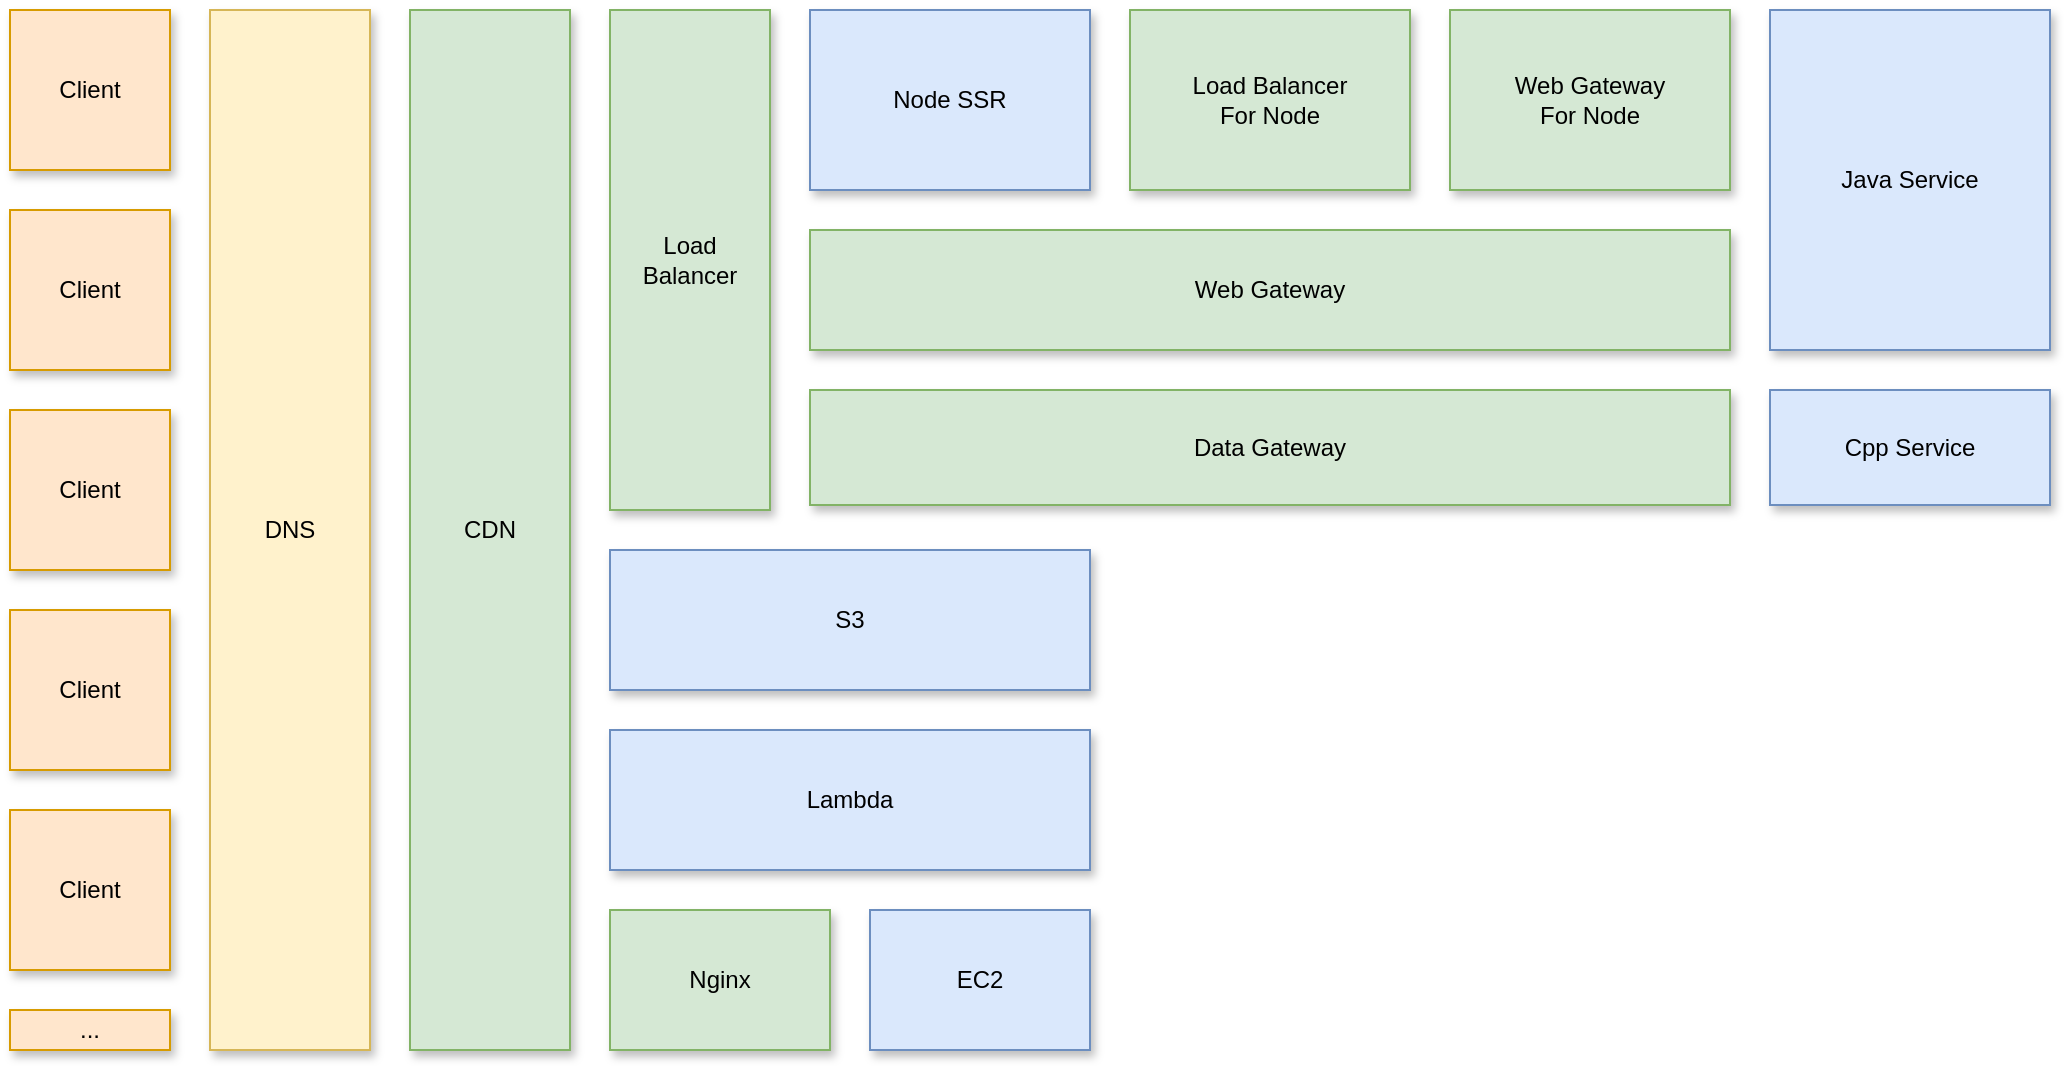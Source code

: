 <mxfile version="27.1.4" pages="11">
  <diagram name="用户访问链路" id="A8cSzCeEmLXzz6vHc0UO">
    <mxGraphModel dx="-531" dy="1657" grid="1" gridSize="10" guides="1" tooltips="1" connect="1" arrows="1" fold="1" page="1" pageScale="1" pageWidth="827" pageHeight="1169" math="0" shadow="0">
      <root>
        <mxCell id="0" />
        <mxCell id="1" parent="0" />
        <mxCell id="3InamGHf78_3qM0vHMMI-1" value="Client" style="rounded=0;whiteSpace=wrap;html=1;fillColor=#ffe6cc;strokeColor=#d79b00;labelBackgroundColor=none;labelBorderColor=none;shadow=1;" parent="1" vertex="1">
          <mxGeometry x="1720" y="560" width="80" height="80" as="geometry" />
        </mxCell>
        <mxCell id="3InamGHf78_3qM0vHMMI-2" value="CDN" style="rounded=0;whiteSpace=wrap;html=1;fillColor=#d5e8d4;strokeColor=#82b366;labelBackgroundColor=none;labelBorderColor=none;shadow=1;" parent="1" vertex="1">
          <mxGeometry x="1920" y="560" width="80" height="520" as="geometry" />
        </mxCell>
        <mxCell id="3InamGHf78_3qM0vHMMI-3" value="Load&lt;br&gt;Balancer" style="rounded=0;whiteSpace=wrap;html=1;fillColor=#d5e8d4;strokeColor=#82b366;labelBackgroundColor=none;labelBorderColor=none;shadow=1;" parent="1" vertex="1">
          <mxGeometry x="2020" y="560" width="80" height="250" as="geometry" />
        </mxCell>
        <mxCell id="3InamGHf78_3qM0vHMMI-4" value="Node SSR" style="rounded=0;whiteSpace=wrap;html=1;fillColor=#dae8fc;strokeColor=#6c8ebf;labelBackgroundColor=none;labelBorderColor=none;shadow=1;" parent="1" vertex="1">
          <mxGeometry x="2120" y="560" width="140" height="90" as="geometry" />
        </mxCell>
        <mxCell id="3InamGHf78_3qM0vHMMI-5" value="Nginx" style="rounded=0;whiteSpace=wrap;html=1;fillColor=#d5e8d4;strokeColor=#82b366;labelBackgroundColor=none;labelBorderColor=none;shadow=1;" parent="1" vertex="1">
          <mxGeometry x="2020" y="1010" width="110" height="70" as="geometry" />
        </mxCell>
        <mxCell id="3InamGHf78_3qM0vHMMI-6" value="S3" style="rounded=0;whiteSpace=wrap;html=1;fillColor=#dae8fc;strokeColor=#6c8ebf;labelBackgroundColor=none;labelBorderColor=none;shadow=1;" parent="1" vertex="1">
          <mxGeometry x="2020" y="830" width="240" height="70" as="geometry" />
        </mxCell>
        <mxCell id="3InamGHf78_3qM0vHMMI-7" value="Lambda" style="rounded=0;whiteSpace=wrap;html=1;fillColor=#dae8fc;strokeColor=#6c8ebf;labelBackgroundColor=none;labelBorderColor=none;shadow=1;" parent="1" vertex="1">
          <mxGeometry x="2020" y="920" width="240" height="70" as="geometry" />
        </mxCell>
        <mxCell id="3InamGHf78_3qM0vHMMI-8" value="EC2" style="rounded=0;whiteSpace=wrap;html=1;fillColor=#dae8fc;strokeColor=#6c8ebf;labelBackgroundColor=none;labelBorderColor=none;shadow=1;" parent="1" vertex="1">
          <mxGeometry x="2150" y="1010" width="110" height="70" as="geometry" />
        </mxCell>
        <mxCell id="3InamGHf78_3qM0vHMMI-9" value="Web Gateway" style="rounded=0;whiteSpace=wrap;html=1;fillColor=#d5e8d4;strokeColor=#82b366;labelBackgroundColor=none;labelBorderColor=none;shadow=1;" parent="1" vertex="1">
          <mxGeometry x="2120" y="670" width="460" height="60" as="geometry" />
        </mxCell>
        <mxCell id="3InamGHf78_3qM0vHMMI-10" value="Data Gateway" style="rounded=0;whiteSpace=wrap;html=1;fillColor=#d5e8d4;strokeColor=#82b366;labelBackgroundColor=none;labelBorderColor=none;shadow=1;" parent="1" vertex="1">
          <mxGeometry x="2120" y="750" width="460" height="57.5" as="geometry" />
        </mxCell>
        <mxCell id="3InamGHf78_3qM0vHMMI-11" value="Load Balancer&lt;br&gt;For Node" style="rounded=0;whiteSpace=wrap;html=1;fillColor=#d5e8d4;strokeColor=#82b366;labelBackgroundColor=none;labelBorderColor=none;shadow=1;" parent="1" vertex="1">
          <mxGeometry x="2280" y="560" width="140" height="90" as="geometry" />
        </mxCell>
        <mxCell id="3InamGHf78_3qM0vHMMI-12" value="Web Gateway&lt;br&gt;For Node" style="rounded=0;whiteSpace=wrap;html=1;fillColor=#d5e8d4;strokeColor=#82b366;labelBackgroundColor=none;labelBorderColor=none;shadow=1;" parent="1" vertex="1">
          <mxGeometry x="2440" y="560" width="140" height="90" as="geometry" />
        </mxCell>
        <mxCell id="3InamGHf78_3qM0vHMMI-13" value="Java Service" style="rounded=0;whiteSpace=wrap;html=1;fillColor=#dae8fc;strokeColor=#6c8ebf;labelBackgroundColor=none;labelBorderColor=none;shadow=1;" parent="1" vertex="1">
          <mxGeometry x="2600" y="560" width="140" height="170" as="geometry" />
        </mxCell>
        <mxCell id="3InamGHf78_3qM0vHMMI-14" value="Cpp Service" style="rounded=0;whiteSpace=wrap;html=1;fillColor=#dae8fc;strokeColor=#6c8ebf;labelBackgroundColor=none;labelBorderColor=none;shadow=1;" parent="1" vertex="1">
          <mxGeometry x="2600" y="750" width="140" height="57.5" as="geometry" />
        </mxCell>
        <mxCell id="3InamGHf78_3qM0vHMMI-15" value="Client" style="rounded=0;whiteSpace=wrap;html=1;fillColor=#ffe6cc;strokeColor=#d79b00;labelBackgroundColor=none;labelBorderColor=none;shadow=1;" parent="1" vertex="1">
          <mxGeometry x="1720" y="660" width="80" height="80" as="geometry" />
        </mxCell>
        <mxCell id="3InamGHf78_3qM0vHMMI-16" value="Client" style="rounded=0;whiteSpace=wrap;html=1;fillColor=#ffe6cc;strokeColor=#d79b00;labelBackgroundColor=none;labelBorderColor=none;shadow=1;" parent="1" vertex="1">
          <mxGeometry x="1720" y="760" width="80" height="80" as="geometry" />
        </mxCell>
        <mxCell id="3InamGHf78_3qM0vHMMI-17" value="Client" style="rounded=0;whiteSpace=wrap;html=1;fillColor=#ffe6cc;strokeColor=#d79b00;labelBackgroundColor=none;labelBorderColor=none;shadow=1;" parent="1" vertex="1">
          <mxGeometry x="1720" y="860" width="80" height="80" as="geometry" />
        </mxCell>
        <mxCell id="3InamGHf78_3qM0vHMMI-18" value="Client" style="rounded=0;whiteSpace=wrap;html=1;fillColor=#ffe6cc;strokeColor=#d79b00;labelBackgroundColor=none;labelBorderColor=none;shadow=1;" parent="1" vertex="1">
          <mxGeometry x="1720" y="960" width="80" height="80" as="geometry" />
        </mxCell>
        <mxCell id="3InamGHf78_3qM0vHMMI-19" value="..." style="rounded=0;whiteSpace=wrap;html=1;fillColor=#ffe6cc;strokeColor=#d79b00;labelBackgroundColor=none;labelBorderColor=none;shadow=1;" parent="1" vertex="1">
          <mxGeometry x="1720" y="1060" width="80" height="20" as="geometry" />
        </mxCell>
        <mxCell id="5E4--wlFpHqgc8M-ZSyI-1" value="DNS" style="rounded=0;whiteSpace=wrap;html=1;fillColor=#fff2cc;strokeColor=#d6b656;labelBackgroundColor=none;labelBorderColor=none;shadow=1;" parent="1" vertex="1">
          <mxGeometry x="1820" y="560" width="80" height="520" as="geometry" />
        </mxCell>
      </root>
    </mxGraphModel>
  </diagram>
  <diagram name="CMS" id="SrBlA16GAB4sXe6czYs1">
    <mxGraphModel dx="-46" dy="2390" grid="1" gridSize="10" guides="1" tooltips="1" connect="1" arrows="1" fold="1" page="1" pageScale="1" pageWidth="827" pageHeight="1169" math="0" shadow="0">
      <root>
        <mxCell id="RuAyS5kQikPbMtsUxQxa-0" />
        <mxCell id="RuAyS5kQikPbMtsUxQxa-1" parent="RuAyS5kQikPbMtsUxQxa-0" />
        <mxCell id="RuAyS5kQikPbMtsUxQxa-2" value="Client" style="rounded=0;whiteSpace=wrap;html=1;fillColor=#ffe6cc;strokeColor=#d79b00;labelBackgroundColor=none;labelBorderColor=none;shadow=1;" vertex="1" parent="RuAyS5kQikPbMtsUxQxa-1">
          <mxGeometry x="1720" y="560" width="80" height="80" as="geometry" />
        </mxCell>
        <mxCell id="RuAyS5kQikPbMtsUxQxa-3" value="CDN" style="rounded=0;whiteSpace=wrap;html=1;fillColor=#d5e8d4;strokeColor=#82b366;labelBackgroundColor=none;labelBorderColor=none;shadow=1;" vertex="1" parent="RuAyS5kQikPbMtsUxQxa-1">
          <mxGeometry x="1920" y="560" width="80" height="520" as="geometry" />
        </mxCell>
        <mxCell id="RuAyS5kQikPbMtsUxQxa-4" value="Load&lt;br&gt;Balancer" style="rounded=0;whiteSpace=wrap;html=1;fillColor=#d5e8d4;strokeColor=#82b366;labelBackgroundColor=none;labelBorderColor=none;shadow=1;" vertex="1" parent="RuAyS5kQikPbMtsUxQxa-1">
          <mxGeometry x="2020" y="560" width="80" height="250" as="geometry" />
        </mxCell>
        <mxCell id="RuAyS5kQikPbMtsUxQxa-5" value="Node SSR" style="rounded=0;whiteSpace=wrap;html=1;fillColor=#dae8fc;strokeColor=#6c8ebf;labelBackgroundColor=none;labelBorderColor=none;shadow=1;" vertex="1" parent="RuAyS5kQikPbMtsUxQxa-1">
          <mxGeometry x="2120" y="560" width="140" height="90" as="geometry" />
        </mxCell>
        <mxCell id="RuAyS5kQikPbMtsUxQxa-6" value="Nginx" style="rounded=0;whiteSpace=wrap;html=1;fillColor=#d5e8d4;strokeColor=#82b366;labelBackgroundColor=none;labelBorderColor=none;shadow=1;" vertex="1" parent="RuAyS5kQikPbMtsUxQxa-1">
          <mxGeometry x="2020" y="1010" width="110" height="70" as="geometry" />
        </mxCell>
        <mxCell id="RuAyS5kQikPbMtsUxQxa-7" value="S3" style="rounded=0;whiteSpace=wrap;html=1;fillColor=#dae8fc;strokeColor=#6c8ebf;labelBackgroundColor=none;labelBorderColor=none;shadow=1;" vertex="1" parent="RuAyS5kQikPbMtsUxQxa-1">
          <mxGeometry x="2020" y="830" width="240" height="70" as="geometry" />
        </mxCell>
        <mxCell id="RuAyS5kQikPbMtsUxQxa-8" value="Lambda" style="rounded=0;whiteSpace=wrap;html=1;fillColor=#dae8fc;strokeColor=#6c8ebf;labelBackgroundColor=none;labelBorderColor=none;shadow=1;" vertex="1" parent="RuAyS5kQikPbMtsUxQxa-1">
          <mxGeometry x="2020" y="920" width="240" height="70" as="geometry" />
        </mxCell>
        <mxCell id="RuAyS5kQikPbMtsUxQxa-9" value="EC2" style="rounded=0;whiteSpace=wrap;html=1;fillColor=#dae8fc;strokeColor=#6c8ebf;labelBackgroundColor=none;labelBorderColor=none;shadow=1;" vertex="1" parent="RuAyS5kQikPbMtsUxQxa-1">
          <mxGeometry x="2150" y="1010" width="110" height="70" as="geometry" />
        </mxCell>
        <mxCell id="RuAyS5kQikPbMtsUxQxa-10" value="Web Gateway" style="rounded=0;whiteSpace=wrap;html=1;fillColor=#d5e8d4;strokeColor=#82b366;labelBackgroundColor=none;labelBorderColor=none;shadow=1;" vertex="1" parent="RuAyS5kQikPbMtsUxQxa-1">
          <mxGeometry x="2120" y="670" width="460" height="60" as="geometry" />
        </mxCell>
        <mxCell id="RuAyS5kQikPbMtsUxQxa-11" value="Data Gateway" style="rounded=0;whiteSpace=wrap;html=1;fillColor=#d5e8d4;strokeColor=#82b366;labelBackgroundColor=none;labelBorderColor=none;shadow=1;" vertex="1" parent="RuAyS5kQikPbMtsUxQxa-1">
          <mxGeometry x="2120" y="750" width="460" height="57.5" as="geometry" />
        </mxCell>
        <mxCell id="RuAyS5kQikPbMtsUxQxa-12" value="Load Balancer&lt;br&gt;For Node" style="rounded=0;whiteSpace=wrap;html=1;fillColor=#d5e8d4;strokeColor=#82b366;labelBackgroundColor=none;labelBorderColor=none;shadow=1;" vertex="1" parent="RuAyS5kQikPbMtsUxQxa-1">
          <mxGeometry x="2280" y="560" width="140" height="90" as="geometry" />
        </mxCell>
        <mxCell id="RuAyS5kQikPbMtsUxQxa-13" value="Web Gateway&lt;br&gt;For Node" style="rounded=0;whiteSpace=wrap;html=1;fillColor=#d5e8d4;strokeColor=#82b366;labelBackgroundColor=none;labelBorderColor=none;shadow=1;" vertex="1" parent="RuAyS5kQikPbMtsUxQxa-1">
          <mxGeometry x="2440" y="560" width="140" height="90" as="geometry" />
        </mxCell>
        <mxCell id="RuAyS5kQikPbMtsUxQxa-14" value="Java Service" style="rounded=0;whiteSpace=wrap;html=1;fillColor=#dae8fc;strokeColor=#6c8ebf;labelBackgroundColor=none;labelBorderColor=none;shadow=1;" vertex="1" parent="RuAyS5kQikPbMtsUxQxa-1">
          <mxGeometry x="2600" y="560" width="140" height="170" as="geometry" />
        </mxCell>
        <mxCell id="RuAyS5kQikPbMtsUxQxa-15" value="Cpp Service" style="rounded=0;whiteSpace=wrap;html=1;fillColor=#dae8fc;strokeColor=#6c8ebf;labelBackgroundColor=none;labelBorderColor=none;shadow=1;" vertex="1" parent="RuAyS5kQikPbMtsUxQxa-1">
          <mxGeometry x="2600" y="750" width="140" height="57.5" as="geometry" />
        </mxCell>
        <mxCell id="RuAyS5kQikPbMtsUxQxa-16" value="Client" style="rounded=0;whiteSpace=wrap;html=1;fillColor=#ffe6cc;strokeColor=#d79b00;labelBackgroundColor=none;labelBorderColor=none;shadow=1;" vertex="1" parent="RuAyS5kQikPbMtsUxQxa-1">
          <mxGeometry x="1720" y="660" width="80" height="80" as="geometry" />
        </mxCell>
        <mxCell id="RuAyS5kQikPbMtsUxQxa-17" value="Client" style="rounded=0;whiteSpace=wrap;html=1;fillColor=#ffe6cc;strokeColor=#d79b00;labelBackgroundColor=none;labelBorderColor=none;shadow=1;" vertex="1" parent="RuAyS5kQikPbMtsUxQxa-1">
          <mxGeometry x="1720" y="760" width="80" height="80" as="geometry" />
        </mxCell>
        <mxCell id="RuAyS5kQikPbMtsUxQxa-18" value="Client" style="rounded=0;whiteSpace=wrap;html=1;fillColor=#ffe6cc;strokeColor=#d79b00;labelBackgroundColor=none;labelBorderColor=none;shadow=1;" vertex="1" parent="RuAyS5kQikPbMtsUxQxa-1">
          <mxGeometry x="1720" y="860" width="80" height="80" as="geometry" />
        </mxCell>
        <mxCell id="RuAyS5kQikPbMtsUxQxa-19" value="Client" style="rounded=0;whiteSpace=wrap;html=1;fillColor=#ffe6cc;strokeColor=#d79b00;labelBackgroundColor=none;labelBorderColor=none;shadow=1;" vertex="1" parent="RuAyS5kQikPbMtsUxQxa-1">
          <mxGeometry x="1720" y="960" width="80" height="80" as="geometry" />
        </mxCell>
        <mxCell id="RuAyS5kQikPbMtsUxQxa-20" value="..." style="rounded=0;whiteSpace=wrap;html=1;fillColor=#ffe6cc;strokeColor=#d79b00;labelBackgroundColor=none;labelBorderColor=none;shadow=1;" vertex="1" parent="RuAyS5kQikPbMtsUxQxa-1">
          <mxGeometry x="1720" y="1060" width="80" height="20" as="geometry" />
        </mxCell>
        <mxCell id="RuAyS5kQikPbMtsUxQxa-21" value="DNS" style="rounded=0;whiteSpace=wrap;html=1;fillColor=#fff2cc;strokeColor=#d6b656;labelBackgroundColor=none;labelBorderColor=none;shadow=1;" vertex="1" parent="RuAyS5kQikPbMtsUxQxa-1">
          <mxGeometry x="1820" y="560" width="80" height="520" as="geometry" />
        </mxCell>
        <mxCell id="NuILZa4hiqY3Oqihs5Eh-0" value="内网" style="rounded=0;whiteSpace=wrap;html=1;fillColor=#f5f5f5;strokeColor=none;labelBackgroundColor=none;labelBorderColor=none;shadow=1;fontColor=#333333;verticalAlign=top;align=left;" vertex="1" parent="RuAyS5kQikPbMtsUxQxa-1">
          <mxGeometry x="1860" y="-180" width="510" height="640" as="geometry" />
        </mxCell>
        <mxCell id="NuILZa4hiqY3Oqihs5Eh-1" value="公网" style="rounded=0;whiteSpace=wrap;html=1;fillColor=#f5f5f5;strokeColor=none;labelBackgroundColor=none;labelBorderColor=none;shadow=1;fontColor=#333333;verticalAlign=top;align=left;" vertex="1" parent="RuAyS5kQikPbMtsUxQxa-1">
          <mxGeometry x="2430" y="-180" width="510" height="640" as="geometry" />
        </mxCell>
        <mxCell id="NuILZa4hiqY3Oqihs5Eh-2" value="办公网" style="rounded=0;whiteSpace=wrap;html=1;labelBackgroundColor=none;labelBorderColor=none;shadow=1;verticalAlign=top;align=left;strokeColor=none;" vertex="1" parent="RuAyS5kQikPbMtsUxQxa-1">
          <mxGeometry x="1895.5" y="240" width="439" height="180" as="geometry" />
        </mxCell>
        <mxCell id="NuILZa4hiqY3Oqihs5Eh-3" value="CMS 网络" style="rounded=0;whiteSpace=wrap;html=1;labelBackgroundColor=none;labelBorderColor=none;shadow=1;verticalAlign=top;align=left;strokeColor=none;" vertex="1" parent="RuAyS5kQikPbMtsUxQxa-1">
          <mxGeometry x="1895.5" y="20" width="439" height="180" as="geometry" />
        </mxCell>
        <mxCell id="NuILZa4hiqY3Oqihs5Eh-4" value="CMS 后台" style="rounded=0;whiteSpace=wrap;html=1;fillColor=#d5e8d4;strokeColor=none;labelBackgroundColor=none;labelBorderColor=none;shadow=1;" vertex="1" parent="RuAyS5kQikPbMtsUxQxa-1">
          <mxGeometry x="1980" y="290" width="140" height="90" as="geometry" />
        </mxCell>
        <mxCell id="NuILZa4hiqY3Oqihs5Eh-5" value="&lt;b&gt;CMS 服务（strapi）&lt;br&gt;&lt;/b&gt;&lt;br&gt;18.142.63.51（fat）&lt;div&gt;52.220.239.10（prod）&lt;/div&gt;" style="rounded=0;whiteSpace=wrap;html=1;fillColor=#d5e8d4;strokeColor=none;labelBackgroundColor=none;labelBorderColor=none;shadow=1;" vertex="1" parent="RuAyS5kQikPbMtsUxQxa-1">
          <mxGeometry x="1970" y="65" width="290" height="90" as="geometry" />
        </mxCell>
        <mxCell id="NuILZa4hiqY3Oqihs5Eh-7" value="用户网络" style="rounded=0;whiteSpace=wrap;html=1;labelBackgroundColor=none;labelBorderColor=none;shadow=1;verticalAlign=top;align=left;strokeColor=none;" vertex="1" parent="RuAyS5kQikPbMtsUxQxa-1">
          <mxGeometry x="2465.5" y="240" width="439" height="180" as="geometry" />
        </mxCell>
        <mxCell id="NuILZa4hiqY3Oqihs5Eh-8" value="CMS 前台页面" style="rounded=0;whiteSpace=wrap;html=1;fillColor=#d5e8d4;strokeColor=none;labelBackgroundColor=none;labelBorderColor=none;shadow=1;" vertex="1" parent="RuAyS5kQikPbMtsUxQxa-1">
          <mxGeometry x="2550" y="290" width="140" height="90" as="geometry" />
        </mxCell>
        <mxCell id="NuILZa4hiqY3Oqihs5Eh-9" value="Api Third（DW 服务出口）" style="rounded=0;whiteSpace=wrap;html=1;fillColor=#d5e8d4;strokeColor=none;labelBackgroundColor=none;labelBorderColor=none;shadow=1;" vertex="1" parent="RuAyS5kQikPbMtsUxQxa-1">
          <mxGeometry x="2730" y="290" width="140" height="90" as="geometry" />
        </mxCell>
        <mxCell id="NuILZa4hiqY3Oqihs5Eh-10" value="AWS 网络" style="rounded=0;whiteSpace=wrap;html=1;labelBackgroundColor=none;labelBorderColor=none;shadow=1;verticalAlign=top;align=left;strokeColor=none;" vertex="1" parent="RuAyS5kQikPbMtsUxQxa-1">
          <mxGeometry x="2465.5" y="-130" width="439" height="280" as="geometry" />
        </mxCell>
        <mxCell id="NuILZa4hiqY3Oqihs5Eh-11" value="RDS (mysql)" style="rounded=0;whiteSpace=wrap;html=1;fillColor=#d5e8d4;strokeColor=none;labelBackgroundColor=none;labelBorderColor=none;shadow=1;" vertex="1" parent="RuAyS5kQikPbMtsUxQxa-1">
          <mxGeometry x="2510" y="-90" width="140" height="90" as="geometry" />
        </mxCell>
        <mxCell id="NuILZa4hiqY3Oqihs5Eh-12" value="OSS" style="rounded=0;whiteSpace=wrap;html=1;fillColor=#d5e8d4;strokeColor=none;labelBackgroundColor=none;labelBorderColor=none;shadow=1;" vertex="1" parent="RuAyS5kQikPbMtsUxQxa-1">
          <mxGeometry x="2510" y="30" width="140" height="90" as="geometry" />
        </mxCell>
        <mxCell id="NuILZa4hiqY3Oqihs5Eh-13" value="Lambda" style="rounded=0;whiteSpace=wrap;html=1;fillColor=#d5e8d4;strokeColor=none;labelBackgroundColor=none;labelBorderColor=none;shadow=1;" vertex="1" parent="RuAyS5kQikPbMtsUxQxa-1">
          <mxGeometry x="2720" y="-90" width="140" height="90" as="geometry" />
        </mxCell>
        <mxCell id="NuILZa4hiqY3Oqihs5Eh-15" value="" style="rounded=0;whiteSpace=wrap;html=1;fillColor=#f5f5f5;strokeColor=none;labelBackgroundColor=none;labelBorderColor=none;shadow=1;fontColor=#333333;verticalAlign=top;align=left;" vertex="1" parent="RuAyS5kQikPbMtsUxQxa-1">
          <mxGeometry x="1780" y="-880" width="990" height="630" as="geometry" />
        </mxCell>
        <mxCell id="NuILZa4hiqY3Oqihs5Eh-17" value="内部网络" style="rounded=0;whiteSpace=wrap;html=1;labelBackgroundColor=none;labelBorderColor=none;shadow=1;verticalAlign=top;align=left;strokeColor=none;" vertex="1" parent="RuAyS5kQikPbMtsUxQxa-1">
          <mxGeometry x="1815" y="-726.5" width="920" height="313" as="geometry" />
        </mxCell>
        <mxCell id="NuILZa4hiqY3Oqihs5Eh-18" value="公网" style="rounded=0;whiteSpace=wrap;html=1;labelBackgroundColor=none;labelBorderColor=none;shadow=1;verticalAlign=top;align=left;strokeColor=none;" vertex="1" parent="RuAyS5kQikPbMtsUxQxa-1">
          <mxGeometry x="1815" y="-390" width="920" height="110" as="geometry" />
        </mxCell>
        <mxCell id="NuILZa4hiqY3Oqihs5Eh-19" value="CMS 前台页面" style="rounded=0;whiteSpace=wrap;html=1;fillColor=#d5e8d4;strokeColor=none;labelBackgroundColor=none;labelBorderColor=none;shadow=1;" vertex="1" parent="RuAyS5kQikPbMtsUxQxa-1">
          <mxGeometry x="2205" y="-370" width="140" height="70" as="geometry" />
        </mxCell>
        <mxCell id="NuILZa4hiqY3Oqihs5Eh-54" style="edgeStyle=none;shape=connector;rounded=0;orthogonalLoop=1;jettySize=auto;html=1;entryX=0.5;entryY=1;entryDx=0;entryDy=0;strokeColor=#B9E0A5;align=center;verticalAlign=middle;fontFamily=Helvetica;fontSize=11;fontColor=default;labelBackgroundColor=default;endArrow=classic;strokeWidth=2;" edge="1" parent="RuAyS5kQikPbMtsUxQxa-1" source="NuILZa4hiqY3Oqihs5Eh-20" target="NuILZa4hiqY3Oqihs5Eh-26">
          <mxGeometry relative="1" as="geometry" />
        </mxCell>
        <mxCell id="NuILZa4hiqY3Oqihs5Eh-20" value="CMS 管理后台" style="rounded=0;whiteSpace=wrap;html=1;fillColor=#d5e8d4;strokeColor=none;labelBackgroundColor=none;labelBorderColor=none;shadow=1;" vertex="1" parent="RuAyS5kQikPbMtsUxQxa-1">
          <mxGeometry x="2000" y="-526" width="140" height="60" as="geometry" />
        </mxCell>
        <mxCell id="NuILZa4hiqY3Oqihs5Eh-22" value="web gateway" style="rounded=0;whiteSpace=wrap;html=1;fillColor=#d5e8d4;strokeColor=none;labelBackgroundColor=none;labelBorderColor=none;shadow=1;" vertex="1" parent="RuAyS5kQikPbMtsUxQxa-1">
          <mxGeometry x="2324.75" y="-580" width="140" height="60" as="geometry" />
        </mxCell>
        <mxCell id="NuILZa4hiqY3Oqihs5Eh-23" value="api third gateway&amp;nbsp;" style="rounded=0;whiteSpace=wrap;html=1;fillColor=#d5e8d4;strokeColor=none;labelBackgroundColor=none;labelBorderColor=none;shadow=1;" vertex="1" parent="RuAyS5kQikPbMtsUxQxa-1">
          <mxGeometry x="2519.25" y="-580" width="140" height="60" as="geometry" />
        </mxCell>
        <mxCell id="NuILZa4hiqY3Oqihs5Eh-24" value="java service" style="rounded=0;whiteSpace=wrap;html=1;fillColor=#d5e8d4;strokeColor=none;labelBackgroundColor=none;labelBorderColor=none;shadow=1;" vertex="1" parent="RuAyS5kQikPbMtsUxQxa-1">
          <mxGeometry x="2324.75" y="-680" width="140" height="60" as="geometry" />
        </mxCell>
        <mxCell id="NuILZa4hiqY3Oqihs5Eh-25" value="data warehouse service" style="rounded=0;whiteSpace=wrap;html=1;fillColor=#d5e8d4;strokeColor=none;labelBackgroundColor=none;labelBorderColor=none;shadow=1;" vertex="1" parent="RuAyS5kQikPbMtsUxQxa-1">
          <mxGeometry x="2519.25" y="-680" width="140" height="60" as="geometry" />
        </mxCell>
        <mxCell id="NuILZa4hiqY3Oqihs5Eh-55" style="edgeStyle=none;shape=connector;rounded=0;orthogonalLoop=1;jettySize=auto;html=1;exitX=0.75;exitY=1;exitDx=0;exitDy=0;entryX=0;entryY=0.25;entryDx=0;entryDy=0;strokeColor=#B9E0A5;align=center;verticalAlign=middle;fontFamily=Helvetica;fontSize=11;fontColor=default;labelBackgroundColor=default;endArrow=classic;strokeWidth=2;" edge="1" parent="RuAyS5kQikPbMtsUxQxa-1" source="NuILZa4hiqY3Oqihs5Eh-26" target="NuILZa4hiqY3Oqihs5Eh-22">
          <mxGeometry relative="1" as="geometry">
            <Array as="points">
              <mxPoint x="2105" y="-565" />
            </Array>
          </mxGeometry>
        </mxCell>
        <mxCell id="NuILZa4hiqY3Oqihs5Eh-56" style="edgeStyle=none;shape=connector;rounded=0;orthogonalLoop=1;jettySize=auto;html=1;exitX=1;exitY=0.75;exitDx=0;exitDy=0;entryX=0.25;entryY=0;entryDx=0;entryDy=0;strokeColor=#B9E0A5;align=center;verticalAlign=middle;fontFamily=Helvetica;fontSize=11;fontColor=default;labelBackgroundColor=default;endArrow=classic;strokeWidth=2;" edge="1" parent="RuAyS5kQikPbMtsUxQxa-1" source="NuILZa4hiqY3Oqihs5Eh-26" target="NuILZa4hiqY3Oqihs5Eh-23">
          <mxGeometry relative="1" as="geometry">
            <Array as="points">
              <mxPoint x="2140" y="-590" />
              <mxPoint x="2554" y="-590" />
            </Array>
          </mxGeometry>
        </mxCell>
        <mxCell id="NuILZa4hiqY3Oqihs5Eh-26" value="CMS service&lt;div&gt;strapi&lt;/div&gt;" style="rounded=0;whiteSpace=wrap;html=1;fillColor=#d5e8d4;strokeColor=none;labelBackgroundColor=none;labelBorderColor=none;shadow=1;" vertex="1" parent="RuAyS5kQikPbMtsUxQxa-1">
          <mxGeometry x="2000" y="-680" width="140" height="60" as="geometry" />
        </mxCell>
        <mxCell id="NuILZa4hiqY3Oqihs5Eh-35" value="AWS 网络" style="rounded=0;whiteSpace=wrap;html=1;labelBackgroundColor=none;labelBorderColor=none;shadow=1;verticalAlign=top;align=left;strokeColor=none;" vertex="1" parent="RuAyS5kQikPbMtsUxQxa-1">
          <mxGeometry x="1815" y="-858.75" width="920" height="110" as="geometry" />
        </mxCell>
        <mxCell id="NuILZa4hiqY3Oqihs5Eh-32" value="" style="group" vertex="1" connectable="0" parent="RuAyS5kQikPbMtsUxQxa-1">
          <mxGeometry x="2410" y="-830" width="160" height="52.5" as="geometry" />
        </mxCell>
        <mxCell id="NuILZa4hiqY3Oqihs5Eh-31" value="..." style="rounded=0;whiteSpace=wrap;html=1;fillColor=#d5e8d4;strokeColor=none;labelBackgroundColor=none;labelBorderColor=none;shadow=1;" vertex="1" parent="NuILZa4hiqY3Oqihs5Eh-32">
          <mxGeometry x="60" width="100" height="35" as="geometry" />
        </mxCell>
        <mxCell id="NuILZa4hiqY3Oqihs5Eh-30" value="EC2" style="rounded=0;whiteSpace=wrap;html=1;fillColor=#d5e8d4;strokeColor=none;labelBackgroundColor=none;labelBorderColor=none;shadow=1;" vertex="1" parent="NuILZa4hiqY3Oqihs5Eh-32">
          <mxGeometry y="17.5" width="100" height="35" as="geometry" />
        </mxCell>
        <mxCell id="NuILZa4hiqY3Oqihs5Eh-39" value="" style="endArrow=none;html=1;rounded=0;entryX=0.5;entryY=0;entryDx=0;entryDy=0;exitX=0.5;exitY=1;exitDx=0;exitDy=0;" edge="1" parent="RuAyS5kQikPbMtsUxQxa-1" source="NuILZa4hiqY3Oqihs5Eh-17" target="NuILZa4hiqY3Oqihs5Eh-17">
          <mxGeometry width="50" height="50" relative="1" as="geometry">
            <mxPoint x="2370" y="-330" as="sourcePoint" />
            <mxPoint x="2420" y="-380" as="targetPoint" />
          </mxGeometry>
        </mxCell>
        <mxCell id="NuILZa4hiqY3Oqihs5Eh-40" value="" style="endArrow=none;html=1;rounded=0;entryX=0.5;entryY=0;entryDx=0;entryDy=0;exitX=0.5;exitY=1;exitDx=0;exitDy=0;" edge="1" parent="RuAyS5kQikPbMtsUxQxa-1" source="NuILZa4hiqY3Oqihs5Eh-35" target="NuILZa4hiqY3Oqihs5Eh-35">
          <mxGeometry width="50" height="50" relative="1" as="geometry">
            <mxPoint x="2280" y="-397" as="sourcePoint" />
            <mxPoint x="2280" y="-710" as="targetPoint" />
          </mxGeometry>
        </mxCell>
        <mxCell id="NuILZa4hiqY3Oqihs5Eh-41" value="" style="endArrow=classic;html=1;rounded=0;strokeColor=#FF0000;" edge="1" parent="RuAyS5kQikPbMtsUxQxa-1">
          <mxGeometry relative="1" as="geometry">
            <mxPoint x="2224.75" y="-820" as="sourcePoint" />
            <mxPoint x="2324.75" y="-820" as="targetPoint" />
          </mxGeometry>
        </mxCell>
        <mxCell id="NuILZa4hiqY3Oqihs5Eh-44" value="No" style="edgeLabel;html=1;align=center;verticalAlign=middle;resizable=0;points=[];fontColor=#FF0000;" vertex="1" connectable="0" parent="NuILZa4hiqY3Oqihs5Eh-41">
          <mxGeometry x="0.19" y="3" relative="1" as="geometry">
            <mxPoint x="-14" y="3" as="offset" />
          </mxGeometry>
        </mxCell>
        <mxCell id="NuILZa4hiqY3Oqihs5Eh-43" value="" style="group" vertex="1" connectable="0" parent="RuAyS5kQikPbMtsUxQxa-1">
          <mxGeometry x="1890" y="-820" width="320" height="35" as="geometry" />
        </mxCell>
        <mxCell id="NuILZa4hiqY3Oqihs5Eh-28" value="OSS" style="rounded=0;whiteSpace=wrap;html=1;fillColor=#d5e8d4;strokeColor=none;labelBackgroundColor=none;labelBorderColor=none;shadow=1;" vertex="1" parent="NuILZa4hiqY3Oqihs5Eh-43">
          <mxGeometry x="110" width="100" height="35" as="geometry" />
        </mxCell>
        <mxCell id="NuILZa4hiqY3Oqihs5Eh-29" value="Lambda" style="rounded=0;whiteSpace=wrap;html=1;fillColor=#d5e8d4;strokeColor=none;labelBackgroundColor=none;labelBorderColor=none;shadow=1;" vertex="1" parent="NuILZa4hiqY3Oqihs5Eh-43">
          <mxGeometry x="220" width="100" height="35" as="geometry" />
        </mxCell>
        <mxCell id="NuILZa4hiqY3Oqihs5Eh-27" value="RDS&amp;nbsp;&lt;span style=&quot;background-color: transparent; color: light-dark(rgb(0, 0, 0), rgb(255, 255, 255));&quot;&gt;(mysql)&lt;/span&gt;" style="rounded=0;whiteSpace=wrap;html=1;fillColor=#d5e8d4;strokeColor=none;labelBackgroundColor=none;labelBorderColor=none;shadow=1;" vertex="1" parent="NuILZa4hiqY3Oqihs5Eh-43">
          <mxGeometry width="100" height="35" as="geometry" />
        </mxCell>
        <mxCell id="NuILZa4hiqY3Oqihs5Eh-45" value="" style="endArrow=classic;html=1;rounded=0;strokeColor=#FF0000;" edge="1" parent="RuAyS5kQikPbMtsUxQxa-1">
          <mxGeometry relative="1" as="geometry">
            <mxPoint x="2320" y="-803" as="sourcePoint" />
            <mxPoint x="2220" y="-803" as="targetPoint" />
          </mxGeometry>
        </mxCell>
        <mxCell id="NuILZa4hiqY3Oqihs5Eh-46" value="No" style="edgeLabel;html=1;align=center;verticalAlign=middle;resizable=0;points=[];fontColor=#FF0000;" vertex="1" connectable="0" parent="NuILZa4hiqY3Oqihs5Eh-45">
          <mxGeometry x="0.19" y="3" relative="1" as="geometry">
            <mxPoint x="17" y="3" as="offset" />
          </mxGeometry>
        </mxCell>
        <mxCell id="NuILZa4hiqY3Oqihs5Eh-49" value="" style="endArrow=classic;html=1;rounded=0;strokeColor=#FF0000;" edge="1" parent="RuAyS5kQikPbMtsUxQxa-1">
          <mxGeometry relative="1" as="geometry">
            <mxPoint x="2205" y="-650.5" as="sourcePoint" />
            <mxPoint x="2305" y="-650.5" as="targetPoint" />
          </mxGeometry>
        </mxCell>
        <mxCell id="NuILZa4hiqY3Oqihs5Eh-50" value="No" style="edgeLabel;html=1;align=center;verticalAlign=middle;resizable=0;points=[];fontColor=#FF0000;" vertex="1" connectable="0" parent="NuILZa4hiqY3Oqihs5Eh-49">
          <mxGeometry x="0.19" y="3" relative="1" as="geometry">
            <mxPoint x="-14" y="3" as="offset" />
          </mxGeometry>
        </mxCell>
        <mxCell id="NuILZa4hiqY3Oqihs5Eh-51" value="" style="endArrow=classic;html=1;rounded=0;strokeColor=#FF0000;" edge="1" parent="RuAyS5kQikPbMtsUxQxa-1">
          <mxGeometry relative="1" as="geometry">
            <mxPoint x="2305" y="-630" as="sourcePoint" />
            <mxPoint x="2205" y="-630" as="targetPoint" />
          </mxGeometry>
        </mxCell>
        <mxCell id="NuILZa4hiqY3Oqihs5Eh-52" value="No" style="edgeLabel;html=1;align=center;verticalAlign=middle;resizable=0;points=[];fontColor=#FF0000;" vertex="1" connectable="0" parent="NuILZa4hiqY3Oqihs5Eh-51">
          <mxGeometry x="0.19" y="3" relative="1" as="geometry">
            <mxPoint x="17" y="3" as="offset" />
          </mxGeometry>
        </mxCell>
        <mxCell id="NuILZa4hiqY3Oqihs5Eh-53" value="" style="endArrow=none;html=1;rounded=0;entryX=0;entryY=0.5;entryDx=0;entryDy=0;exitX=1;exitY=0.5;exitDx=0;exitDy=0;" edge="1" parent="RuAyS5kQikPbMtsUxQxa-1">
          <mxGeometry width="50" height="50" relative="1" as="geometry">
            <mxPoint x="2735" y="-600" as="sourcePoint" />
            <mxPoint x="1815" y="-600" as="targetPoint" />
          </mxGeometry>
        </mxCell>
      </root>
    </mxGraphModel>
  </diagram>
  <diagram id="ObkdwBIYuCy_eEvsJ9N0" name="ssr-akamai">
    <mxGraphModel dx="873" dy="1289" grid="1" gridSize="10" guides="1" tooltips="1" connect="1" arrows="1" fold="1" page="1" pageScale="1" pageWidth="827" pageHeight="1169" math="0" shadow="0">
      <root>
        <mxCell id="0" />
        <mxCell id="1" parent="0" />
        <mxCell id="AkQTKON36vLjXnysKoA2-1" value="" style="rounded=0;whiteSpace=wrap;html=1;fillColor=#f8cecc;strokeColor=#b85450;" vertex="1" parent="1">
          <mxGeometry x="40" y="220" width="80" height="250" as="geometry" />
        </mxCell>
        <mxCell id="AkQTKON36vLjXnysKoA2-2" value="&lt;div&gt;&lt;span style=&quot;background-color: transparent; color: light-dark(rgb(0, 0, 0), rgb(255, 255, 255));&quot;&gt;CloudFront =&amp;gt; Akamai&lt;/span&gt;&lt;/div&gt;" style="rounded=0;whiteSpace=wrap;html=1;fillColor=#f8cecc;strokeColor=#b85450;" vertex="1" parent="1">
          <mxGeometry x="170" y="220" width="80" height="250" as="geometry" />
        </mxCell>
        <mxCell id="AkQTKON36vLjXnysKoA2-3" value="" style="rounded=0;whiteSpace=wrap;html=1;" vertex="1" parent="1">
          <mxGeometry x="294" y="220" width="80" height="250" as="geometry" />
        </mxCell>
        <mxCell id="AkQTKON36vLjXnysKoA2-4" value="DNS" style="text;html=1;align=left;verticalAlign=middle;whiteSpace=wrap;rounded=0;" vertex="1" parent="1">
          <mxGeometry x="40" y="190" width="60" height="30" as="geometry" />
        </mxCell>
        <mxCell id="AkQTKON36vLjXnysKoA2-5" value="CDN" style="text;html=1;align=left;verticalAlign=middle;whiteSpace=wrap;rounded=0;" vertex="1" parent="1">
          <mxGeometry x="170" y="190" width="60" height="30" as="geometry" />
        </mxCell>
        <mxCell id="AkQTKON36vLjXnysKoA2-6" value="LB" style="text;html=1;align=left;verticalAlign=middle;whiteSpace=wrap;rounded=0;" vertex="1" parent="1">
          <mxGeometry x="294" y="190" width="60" height="30" as="geometry" />
        </mxCell>
        <mxCell id="AkQTKON36vLjXnysKoA2-7" value="Node" style="rounded=0;whiteSpace=wrap;html=1;fillColor=#f8cecc;strokeColor=#b85450;" vertex="1" parent="1">
          <mxGeometry x="420" y="220" width="80" height="80" as="geometry" />
        </mxCell>
        <mxCell id="AkQTKON36vLjXnysKoA2-8" value="Webgateway" style="rounded=0;whiteSpace=wrap;html=1;" vertex="1" parent="1">
          <mxGeometry x="420" y="305" width="80" height="80" as="geometry" />
        </mxCell>
        <mxCell id="AkQTKON36vLjXnysKoA2-9" value="Datagateway" style="rounded=0;whiteSpace=wrap;html=1;" vertex="1" parent="1">
          <mxGeometry x="420" y="390" width="80" height="80" as="geometry" />
        </mxCell>
        <mxCell id="AkQTKON36vLjXnysKoA2-10" value="Webgateway" style="rounded=0;whiteSpace=wrap;html=1;fillColor=#f8cecc;strokeColor=#b85450;" vertex="1" parent="1">
          <mxGeometry x="660" y="220" width="80" height="80" as="geometry" />
        </mxCell>
        <mxCell id="AkQTKON36vLjXnysKoA2-11" value="LB" style="rounded=0;whiteSpace=wrap;html=1;fillColor=#f8cecc;strokeColor=#b85450;" vertex="1" parent="1">
          <mxGeometry x="540" y="220" width="80" height="80" as="geometry" />
        </mxCell>
        <mxCell id="AkQTKON36vLjXnysKoA2-12" value="" style="rounded=0;whiteSpace=wrap;html=1;fillColor=#f8cecc;strokeColor=#b85450;" vertex="1" parent="1">
          <mxGeometry x="294" y="220" width="80" height="80" as="geometry" />
        </mxCell>
        <mxCell id="AkQTKON36vLjXnysKoA2-13" value="Fallback S3" style="rounded=0;whiteSpace=wrap;html=1;fillColor=#f8cecc;strokeColor=#b85450;" vertex="1" parent="1">
          <mxGeometry x="260" y="40" width="80" height="80" as="geometry" />
        </mxCell>
        <mxCell id="AkQTKON36vLjXnysKoA2-14" value="" style="endArrow=classic;html=1;rounded=0;entryX=0;entryY=0.5;entryDx=0;entryDy=0;exitX=0.5;exitY=0;exitDx=0;exitDy=0;curved=0;strokeColor=default;dashed=1;" edge="1" parent="1" source="AkQTKON36vLjXnysKoA2-2" target="AkQTKON36vLjXnysKoA2-13">
          <mxGeometry width="50" height="50" relative="1" as="geometry">
            <mxPoint x="440" y="240" as="sourcePoint" />
            <mxPoint x="490" y="190" as="targetPoint" />
            <Array as="points">
              <mxPoint x="210" y="90" />
            </Array>
          </mxGeometry>
        </mxCell>
      </root>
    </mxGraphModel>
  </diagram>
  <diagram id="V0VanxjdUBzcPhVSj8UI" name="uta-2">
    <mxGraphModel dx="1310" dy="1933" grid="1" gridSize="10" guides="1" tooltips="1" connect="1" arrows="1" fold="1" page="1" pageScale="1" pageWidth="827" pageHeight="1169" math="0" shadow="0">
      <root>
        <mxCell id="0" />
        <mxCell id="1" parent="0" />
        <mxCell id="NQ_tfFXzwYJ-sqFzQedk-1" value="&lt;span style=&quot;text-align: left;&quot;&gt;&lt;b&gt;&lt;font style=&quot;font-size: 13px;&quot;&gt;合约可用保证金&amp;nbsp;&lt;/font&gt;&lt;/b&gt;&lt;/span&gt;&lt;span style=&quot;font-size: 13px;&quot;&gt;&lt;b&gt;availableMarginForPerp&lt;/b&gt;&lt;/span&gt;" style="swimlane;fontStyle=0;childLayout=stackLayout;horizontal=1;startSize=30;horizontalStack=0;resizeParent=1;resizeParentMax=0;resizeLast=0;collapsible=1;marginBottom=0;whiteSpace=wrap;html=1;" vertex="1" parent="1">
          <mxGeometry x="910" y="1114" width="280" height="80" as="geometry">
            <mxRectangle x="290" y="260" width="60" height="30" as="alternateBounds" />
          </mxGeometry>
        </mxCell>
        <mxCell id="NQ_tfFXzwYJ-sqFzQedk-2" value="有效保证金 - 占用保证金 - 跨资产合约预留保证" style="text;strokeColor=none;fillColor=none;align=left;verticalAlign=middle;spacingLeft=4;spacingRight=4;overflow=hidden;points=[[0,0.5],[1,0.5]];portConstraint=eastwest;rotatable=0;whiteSpace=wrap;html=1;" vertex="1" parent="NQ_tfFXzwYJ-sqFzQedk-1">
          <mxGeometry y="30" width="280" height="50" as="geometry" />
        </mxCell>
        <mxCell id="NQ_tfFXzwYJ-sqFzQedk-3" value="&lt;span style=&quot;text-align: left;&quot;&gt;有效保证金&amp;nbsp;&lt;/span&gt;&lt;span style=&quot;font-family: &amp;quot;JetBrains Mono&amp;quot;, monospace; font-size: 9pt; background-color: rgb(255, 255, 255); color: rgb(8, 8, 8);&quot;&gt;effectiveMargin&lt;/span&gt;" style="swimlane;fontStyle=0;childLayout=stackLayout;horizontal=1;startSize=30;horizontalStack=0;resizeParent=1;resizeParentMax=0;resizeLast=0;collapsible=1;marginBottom=0;whiteSpace=wrap;html=1;" vertex="1" parent="1">
          <mxGeometry x="500" y="864" width="290" height="70" as="geometry">
            <mxRectangle x="-60" y="240" width="100" height="30" as="alternateBounds" />
          </mxGeometry>
        </mxCell>
        <mxCell id="NQ_tfFXzwYJ-sqFzQedk-4" value="&lt;div&gt;币种全仓权益 * 币种USDT价格 * 币种折算率&lt;/div&gt;" style="text;strokeColor=none;fillColor=none;align=left;verticalAlign=middle;spacingLeft=4;spacingRight=4;overflow=hidden;points=[[0,0.5],[1,0.5]];portConstraint=eastwest;rotatable=0;whiteSpace=wrap;html=1;" vertex="1" parent="NQ_tfFXzwYJ-sqFzQedk-3">
          <mxGeometry y="30" width="290" height="40" as="geometry" />
        </mxCell>
        <mxCell id="NQ_tfFXzwYJ-sqFzQedk-5" value="&lt;span style=&quot;text-align: left;&quot;&gt;（单）占用保证金&amp;nbsp;&lt;/span&gt;&lt;span style=&quot;font-family: &amp;quot;JetBrains Mono&amp;quot;, monospace; font-size: 9pt; background-color: rgb(255, 255, 255); color: rgb(8, 8, 8);&quot;&gt;lockedMargin&lt;/span&gt;" style="swimlane;fontStyle=0;childLayout=stackLayout;horizontal=1;startSize=30;horizontalStack=0;resizeParent=1;resizeParentMax=0;resizeLast=0;collapsible=1;marginBottom=0;whiteSpace=wrap;html=1;" vertex="1" parent="1">
          <mxGeometry x="900" y="664" width="300" height="90" as="geometry" />
        </mxCell>
        <mxCell id="NQ_tfFXzwYJ-sqFzQedk-6" value="&lt;div&gt;全仓挂单占用 + 全仓持仓占用 + 逐仓挂单占用 + 借款占用 + 现货挂单交易损失 + 现货挂单预估手续费&lt;/div&gt;" style="text;strokeColor=none;fillColor=none;align=left;verticalAlign=middle;spacingLeft=4;spacingRight=4;overflow=hidden;points=[[0,0.5],[1,0.5]];portConstraint=eastwest;rotatable=0;whiteSpace=wrap;html=1;" vertex="1" parent="NQ_tfFXzwYJ-sqFzQedk-5">
          <mxGeometry y="30" width="300" height="60" as="geometry" />
        </mxCell>
        <mxCell id="NQ_tfFXzwYJ-sqFzQedk-7" value="&lt;span style=&quot;text-align: left;&quot;&gt;跨资产合约预留保证金&amp;nbsp;&lt;/span&gt;ReservedMarginForPerp" style="swimlane;fontStyle=0;childLayout=stackLayout;horizontal=1;startSize=30;horizontalStack=0;resizeParent=1;resizeParentMax=0;resizeLast=0;collapsible=1;marginBottom=0;whiteSpace=wrap;html=1;" vertex="1" parent="1">
          <mxGeometry x="1350" y="864" width="760" height="140" as="geometry" />
        </mxCell>
        <mxCell id="NQ_tfFXzwYJ-sqFzQedk-8" value="&lt;div&gt;Sum【所有币种的跨资产担保保证金 * 币种USDT价格】* 0.1 +&amp;nbsp;&lt;/div&gt;&lt;div&gt;Max（0，Sum【所有币种的全仓可用权益 * 币种USDT价格 * 币种折算率】- Max（0，结算币种的全仓可用权益 * 币种USDT价格））* 0.1&lt;br&gt;&lt;/div&gt;" style="text;strokeColor=none;fillColor=none;align=left;verticalAlign=middle;spacingLeft=4;spacingRight=4;overflow=hidden;points=[[0,0.5],[1,0.5]];portConstraint=eastwest;rotatable=0;whiteSpace=wrap;html=1;" vertex="1" parent="NQ_tfFXzwYJ-sqFzQedk-7">
          <mxGeometry y="30" width="760" height="70" as="geometry" />
        </mxCell>
        <mxCell id="NQ_tfFXzwYJ-sqFzQedk-9" value="&lt;div&gt;只有正数需要乘以系数&lt;/div&gt;" style="text;strokeColor=none;fillColor=none;align=left;verticalAlign=middle;spacingLeft=4;spacingRight=4;overflow=hidden;points=[[0,0.5],[1,0.5]];portConstraint=eastwest;rotatable=0;whiteSpace=wrap;html=1;" vertex="1" parent="NQ_tfFXzwYJ-sqFzQedk-7">
          <mxGeometry y="100" width="760" height="40" as="geometry" />
        </mxCell>
        <mxCell id="NQ_tfFXzwYJ-sqFzQedk-10" value="&lt;span style=&quot;color: rgb(0, 0, 0); font-family: Helvetica; font-size: 12px; font-style: normal; font-variant-ligatures: normal; font-variant-caps: normal; font-weight: 400; letter-spacing: normal; orphans: 2; text-align: left; text-indent: 0px; text-transform: none; widows: 2; word-spacing: 0px; -webkit-text-stroke-width: 0px; white-space: normal; background-color: rgb(251, 251, 251); text-decoration-thickness: initial; text-decoration-style: initial; text-decoration-color: initial; display: inline !important; float: none;&quot;&gt;全仓挂单占用&lt;/span&gt;" style="rounded=1;whiteSpace=wrap;html=1;" vertex="1" parent="1">
          <mxGeometry x="820" y="40" width="160" height="60" as="geometry" />
        </mxCell>
        <mxCell id="NQ_tfFXzwYJ-sqFzQedk-11" value="&lt;span style=&quot;color: rgb(0, 0, 0); font-family: Helvetica; font-size: 12px; font-style: normal; font-variant-ligatures: normal; font-variant-caps: normal; font-weight: 400; letter-spacing: normal; orphans: 2; text-align: left; text-indent: 0px; text-transform: none; widows: 2; word-spacing: 0px; -webkit-text-stroke-width: 0px; white-space: normal; background-color: rgb(251, 251, 251); text-decoration-thickness: initial; text-decoration-style: initial; text-decoration-color: initial; display: inline !important; float: none;&quot;&gt;全仓持仓占用&lt;/span&gt;" style="rounded=1;whiteSpace=wrap;html=1;" vertex="1" parent="1">
          <mxGeometry x="820" y="90" width="160" height="60" as="geometry" />
        </mxCell>
        <mxCell id="NQ_tfFXzwYJ-sqFzQedk-12" value="&lt;div&gt;&lt;span style=&quot;text-align: left; background-color: initial;&quot;&gt;逐仓挂单占用&lt;/span&gt;&lt;br&gt;&lt;/div&gt;" style="rounded=1;whiteSpace=wrap;html=1;" vertex="1" parent="1">
          <mxGeometry x="820" y="140" width="160" height="60" as="geometry" />
        </mxCell>
        <mxCell id="NQ_tfFXzwYJ-sqFzQedk-13" value="&lt;div&gt;&lt;span style=&quot;text-align: left;&quot;&gt;借款占用&lt;/span&gt;&lt;br&gt;&lt;/div&gt;" style="rounded=1;whiteSpace=wrap;html=1;" vertex="1" parent="1">
          <mxGeometry x="990" y="40" width="160" height="60" as="geometry" />
        </mxCell>
        <mxCell id="NQ_tfFXzwYJ-sqFzQedk-14" value="&lt;div&gt;&lt;span style=&quot;text-align: left;&quot;&gt;现货挂单交易损失&lt;/span&gt;&lt;br&gt;&lt;/div&gt;" style="rounded=1;whiteSpace=wrap;html=1;" vertex="1" parent="1">
          <mxGeometry x="1160" y="40" width="160" height="60" as="geometry" />
        </mxCell>
        <mxCell id="NQ_tfFXzwYJ-sqFzQedk-15" value="&lt;div&gt;&lt;span style=&quot;text-align: left;&quot;&gt;现货挂单预估手续费&lt;/span&gt;&lt;br&gt;&lt;/div&gt;" style="rounded=1;whiteSpace=wrap;html=1;" vertex="1" parent="1">
          <mxGeometry x="1160" y="110" width="160" height="60" as="geometry" />
        </mxCell>
        <mxCell id="NQ_tfFXzwYJ-sqFzQedk-16" value="&lt;span style=&quot;text-align: left;&quot;&gt;权益 equity&lt;/span&gt;" style="swimlane;fontStyle=0;childLayout=stackLayout;horizontal=1;startSize=30;horizontalStack=0;resizeParent=1;resizeParentMax=0;resizeLast=0;collapsible=1;marginBottom=0;whiteSpace=wrap;html=1;" vertex="1" parent="1">
          <mxGeometry x="260" y="434" width="270" height="90" as="geometry" />
        </mxCell>
        <mxCell id="NQ_tfFXzwYJ-sqFzQedk-17" value="&lt;span id=&quot;docs-internal-guid-ebde03c9-7fff-1dc7-ac11-59d686706613&quot;&gt;&lt;span style=&quot;font-size: 11pt; font-family: Arial, sans-serif; background-color: transparent; font-variant-numeric: normal; font-variant-east-asian: normal; font-variant-alternates: normal; font-variant-position: normal; vertical-align: baseline; white-space-collapse: preserve;&quot;&gt;钱包余额 + 全仓未平仓盈亏 + 逐仓未平仓盈亏 - 真实负债 - 未还利息&lt;/span&gt;&lt;/span&gt;" style="text;strokeColor=none;fillColor=none;align=left;verticalAlign=middle;spacingLeft=4;spacingRight=4;overflow=hidden;points=[[0,0.5],[1,0.5]];portConstraint=eastwest;rotatable=0;whiteSpace=wrap;html=1;" vertex="1" parent="NQ_tfFXzwYJ-sqFzQedk-16">
          <mxGeometry y="30" width="270" height="60" as="geometry" />
        </mxCell>
        <mxCell id="NQ_tfFXzwYJ-sqFzQedk-18" value="&lt;span style=&quot;text-align: left;&quot;&gt;逐仓保证金&lt;/span&gt;" style="swimlane;fontStyle=0;childLayout=stackLayout;horizontal=1;startSize=30;horizontalStack=0;resizeParent=1;resizeParentMax=0;resizeLast=0;collapsible=1;marginBottom=0;whiteSpace=wrap;html=1;" vertex="1" parent="1">
          <mxGeometry x="610" y="50" width="140" height="60" as="geometry" />
        </mxCell>
        <mxCell id="NQ_tfFXzwYJ-sqFzQedk-19" value="-" style="text;strokeColor=none;fillColor=none;align=left;verticalAlign=middle;spacingLeft=4;spacingRight=4;overflow=hidden;points=[[0,0.5],[1,0.5]];portConstraint=eastwest;rotatable=0;whiteSpace=wrap;html=1;" vertex="1" parent="NQ_tfFXzwYJ-sqFzQedk-18">
          <mxGeometry y="30" width="140" height="30" as="geometry" />
        </mxCell>
        <mxCell id="NQ_tfFXzwYJ-sqFzQedk-20" value="&lt;span style=&quot;text-align: left;&quot;&gt;逐仓未平仓盈亏&lt;/span&gt;" style="swimlane;fontStyle=0;childLayout=stackLayout;horizontal=1;startSize=30;horizontalStack=0;resizeParent=1;resizeParentMax=0;resizeLast=0;collapsible=1;marginBottom=0;whiteSpace=wrap;html=1;" vertex="1" parent="1">
          <mxGeometry x="610" y="130" width="140" height="60" as="geometry" />
        </mxCell>
        <mxCell id="NQ_tfFXzwYJ-sqFzQedk-21" value="-" style="text;strokeColor=none;fillColor=none;align=left;verticalAlign=middle;spacingLeft=4;spacingRight=4;overflow=hidden;points=[[0,0.5],[1,0.5]];portConstraint=eastwest;rotatable=0;whiteSpace=wrap;html=1;" vertex="1" parent="NQ_tfFXzwYJ-sqFzQedk-20">
          <mxGeometry y="30" width="140" height="30" as="geometry" />
        </mxCell>
        <mxCell id="NQ_tfFXzwYJ-sqFzQedk-22" value="&lt;div&gt;&lt;span style=&quot;text-align: left;&quot;&gt;真实负债&lt;br&gt;&lt;/span&gt;&lt;span id=&quot;docs-internal-guid-ca987349-7fff-c79b-9d45-a30c82a8ef7f&quot;&gt;&lt;span style=&quot;font-size: 11pt; font-family: Arial, sans-serif; background-color: transparent; font-variant-numeric: normal; font-variant-east-asian: normal; font-variant-alternates: normal; font-variant-position: normal; vertical-align: baseline; white-space-collapse: preserve;&quot;&gt;RealDebt&lt;/span&gt;&lt;/span&gt;&lt;br&gt;&lt;/div&gt;" style="rounded=1;whiteSpace=wrap;html=1;" vertex="1" parent="1">
          <mxGeometry x="380" y="50" width="160" height="60" as="geometry" />
        </mxCell>
        <mxCell id="NQ_tfFXzwYJ-sqFzQedk-23" value="&lt;div&gt;&lt;span style=&quot;text-align: left;&quot;&gt;未还利息&lt;/span&gt;&lt;br&gt;&lt;/div&gt;" style="rounded=1;whiteSpace=wrap;html=1;" vertex="1" parent="1">
          <mxGeometry x="380" y="120" width="160" height="60" as="geometry" />
        </mxCell>
        <mxCell id="NQ_tfFXzwYJ-sqFzQedk-24" value="&lt;span style=&quot;text-align: left;&quot;&gt;全仓保证金&lt;/span&gt;" style="swimlane;fontStyle=0;childLayout=stackLayout;horizontal=1;startSize=30;horizontalStack=0;resizeParent=1;resizeParentMax=0;resizeLast=0;collapsible=1;marginBottom=0;whiteSpace=wrap;html=1;" vertex="1" parent="1">
          <mxGeometry x="610" y="220" width="140" height="60" as="geometry" />
        </mxCell>
        <mxCell id="NQ_tfFXzwYJ-sqFzQedk-25" value="-" style="text;strokeColor=none;fillColor=none;align=left;verticalAlign=middle;spacingLeft=4;spacingRight=4;overflow=hidden;points=[[0,0.5],[1,0.5]];portConstraint=eastwest;rotatable=0;whiteSpace=wrap;html=1;" vertex="1" parent="NQ_tfFXzwYJ-sqFzQedk-24">
          <mxGeometry y="30" width="140" height="30" as="geometry" />
        </mxCell>
        <mxCell id="NQ_tfFXzwYJ-sqFzQedk-26" value="&lt;span style=&quot;text-align: left;&quot;&gt;全仓未平仓盈亏&lt;/span&gt;" style="swimlane;fontStyle=0;childLayout=stackLayout;horizontal=1;startSize=30;horizontalStack=0;resizeParent=1;resizeParentMax=0;resizeLast=0;collapsible=1;marginBottom=0;whiteSpace=wrap;html=1;" vertex="1" parent="1">
          <mxGeometry x="610" y="300" width="140" height="60" as="geometry" />
        </mxCell>
        <mxCell id="NQ_tfFXzwYJ-sqFzQedk-27" value="-" style="text;strokeColor=none;fillColor=none;align=left;verticalAlign=middle;spacingLeft=4;spacingRight=4;overflow=hidden;points=[[0,0.5],[1,0.5]];portConstraint=eastwest;rotatable=0;whiteSpace=wrap;html=1;" vertex="1" parent="NQ_tfFXzwYJ-sqFzQedk-26">
          <mxGeometry y="30" width="140" height="30" as="geometry" />
        </mxCell>
        <mxCell id="NQ_tfFXzwYJ-sqFzQedk-28" value="&lt;div&gt;&lt;span style=&quot;text-align: left;&quot;&gt;钱包余额&lt;br&gt;&lt;/span&gt;&lt;span id=&quot;docs-internal-guid-9bbff485-7fff-7f70-41a6-ff45d0217319&quot;&gt;&lt;span style=&quot;font-size: 11pt; font-family: Arial, sans-serif; background-color: transparent; font-variant-numeric: normal; font-variant-east-asian: normal; font-variant-alternates: normal; font-variant-position: normal; vertical-align: baseline; white-space-collapse: preserve;&quot;&gt;WalletBalance&lt;/span&gt;&lt;/span&gt;&lt;br&gt;&lt;/div&gt;" style="rounded=1;whiteSpace=wrap;html=1;" vertex="1" parent="1">
          <mxGeometry x="40" y="274" width="160" height="60" as="geometry" />
        </mxCell>
        <mxCell id="NQ_tfFXzwYJ-sqFzQedk-29" value="&lt;span style=&quot;text-align: left;&quot;&gt;跨资产担保保证金&amp;nbsp;&lt;/span&gt;&lt;span style=&quot;font-family: &amp;quot;JetBrains Mono&amp;quot;, monospace; font-size: 9pt; background-color: rgb(255, 255, 255); color: rgb(8, 8, 8);&quot;&gt;LockedMarginBackedByOtherAssets&lt;/span&gt;" style="swimlane;fontStyle=0;childLayout=stackLayout;horizontal=1;startSize=30;horizontalStack=0;resizeParent=1;resizeParentMax=0;resizeLast=0;collapsible=1;marginBottom=0;whiteSpace=wrap;html=1;" vertex="1" parent="1">
          <mxGeometry x="1400" y="274" width="450" height="110" as="geometry" />
        </mxCell>
        <mxCell id="NQ_tfFXzwYJ-sqFzQedk-30" value="Max（全仓挂单占用 + 逐仓保证金 + 逐仓挂单占用 - 钱包可用余额 - 全仓浮盈，0）" style="text;strokeColor=none;fillColor=none;align=left;verticalAlign=middle;spacingLeft=4;spacingRight=4;overflow=hidden;points=[[0,0.5],[1,0.5]];portConstraint=eastwest;rotatable=0;whiteSpace=wrap;html=1;" vertex="1" parent="NQ_tfFXzwYJ-sqFzQedk-29">
          <mxGeometry y="30" width="450" height="80" as="geometry" />
        </mxCell>
        <mxCell id="NQ_tfFXzwYJ-sqFzQedk-31" value="&lt;span style=&quot;text-align: left;&quot;&gt;全仓可用权益&amp;nbsp;&lt;/span&gt;&lt;span style=&quot;font-family: &amp;quot;JetBrains Mono&amp;quot;, monospace; font-size: 9pt; background-color: rgb(255, 255, 255); color: rgb(8, 8, 8);&quot;&gt;AvailableEquity&lt;/span&gt;" style="swimlane;fontStyle=0;childLayout=stackLayout;horizontal=1;startSize=30;horizontalStack=0;resizeParent=1;resizeParentMax=0;resizeLast=0;collapsible=1;marginBottom=0;whiteSpace=wrap;html=1;" vertex="1" parent="1">
          <mxGeometry x="1400" y="594" width="240" height="60" as="geometry" />
        </mxCell>
        <mxCell id="NQ_tfFXzwYJ-sqFzQedk-32" value="全仓权益 - 余额占用 - 保证金占用" style="text;strokeColor=none;fillColor=none;align=left;verticalAlign=middle;spacingLeft=4;spacingRight=4;overflow=hidden;points=[[0,0.5],[1,0.5]];portConstraint=eastwest;rotatable=0;whiteSpace=wrap;html=1;" vertex="1" parent="NQ_tfFXzwYJ-sqFzQedk-31">
          <mxGeometry y="30" width="240" height="30" as="geometry" />
        </mxCell>
        <mxCell id="NQ_tfFXzwYJ-sqFzQedk-33" value="&lt;span style=&quot;text-align: left;&quot;&gt;全仓权益&amp;nbsp;&lt;/span&gt;&lt;span id=&quot;docs-internal-guid-6efe46fb-7fff-cfc1-2f91-9d7f167bdc82&quot;&gt;&lt;span style=&quot;font-size: 11pt; font-family: Arial, sans-serif; background-color: transparent; font-variant-numeric: normal; font-variant-east-asian: normal; font-variant-alternates: normal; font-variant-position: normal; vertical-align: baseline; white-space-collapse: preserve;&quot;&gt;SharedEquity&lt;/span&gt;&lt;/span&gt;" style="swimlane;fontStyle=0;childLayout=stackLayout;horizontal=1;startSize=30;horizontalStack=0;resizeParent=1;resizeParentMax=0;resizeLast=0;collapsible=1;marginBottom=0;whiteSpace=wrap;html=1;" vertex="1" parent="1">
          <mxGeometry x="819" y="434" width="310" height="120" as="geometry" />
        </mxCell>
        <mxCell id="NQ_tfFXzwYJ-sqFzQedk-34" value="&lt;span id=&quot;docs-internal-guid-8330c4ed-7fff-1668-7055-0fd71e99c6b8&quot;&gt;&lt;span style=&quot;font-family: Arial, sans-serif; background-color: transparent; font-variant-numeric: normal; font-variant-east-asian: normal; font-variant-alternates: normal; font-variant-position: normal; vertical-align: baseline; white-space-collapse: preserve;&quot;&gt;&lt;font style=&quot;font-size: 12px;&quot;&gt;钱包余额 + 全仓未平仓盈亏 - 逐仓保证金 - 真实负债 - 未还利息&lt;br/&gt;&lt;/font&gt;&lt;/span&gt;&lt;/span&gt;" style="text;strokeColor=none;fillColor=none;align=left;verticalAlign=middle;spacingLeft=4;spacingRight=4;overflow=hidden;points=[[0,0.5],[1,0.5]];portConstraint=eastwest;rotatable=0;whiteSpace=wrap;html=1;" vertex="1" parent="NQ_tfFXzwYJ-sqFzQedk-33">
          <mxGeometry y="30" width="310" height="50" as="geometry" />
        </mxCell>
        <mxCell id="NQ_tfFXzwYJ-sqFzQedk-35" value="&lt;span style=&quot;font-family: Arial, sans-serif; white-space-collapse: preserve;&quot;&gt;权益 - 逐仓保证金 - 逐仓未平仓盈亏&lt;/span&gt;" style="text;strokeColor=none;fillColor=none;align=left;verticalAlign=middle;spacingLeft=4;spacingRight=4;overflow=hidden;points=[[0,0.5],[1,0.5]];portConstraint=eastwest;rotatable=0;whiteSpace=wrap;html=1;fontStyle=0" vertex="1" parent="NQ_tfFXzwYJ-sqFzQedk-33">
          <mxGeometry y="80" width="310" height="40" as="geometry" />
        </mxCell>
        <mxCell id="NQ_tfFXzwYJ-sqFzQedk-36" value="&lt;span style=&quot;text-align: left;&quot;&gt;余额占用&amp;nbsp;&lt;/span&gt;&lt;span id=&quot;docs-internal-guid-4d6ba8cf-7fff-fb5d-45ef-94e92bc38878&quot;&gt;&lt;span style=&quot;font-size: 11pt; font-family: Arial, sans-serif; background-color: transparent; font-variant-numeric: normal; font-variant-east-asian: normal; font-variant-alternates: normal; font-variant-position: normal; vertical-align: baseline; white-space-collapse: preserve;&quot;&gt;LockedBalance&lt;/span&gt;&lt;/span&gt;" style="swimlane;fontStyle=0;childLayout=stackLayout;horizontal=1;startSize=30;horizontalStack=0;resizeParent=1;resizeParentMax=0;resizeLast=0;collapsible=1;marginBottom=0;whiteSpace=wrap;html=1;" vertex="1" parent="1">
          <mxGeometry x="1370" y="40" width="210" height="60" as="geometry" />
        </mxCell>
        <mxCell id="NQ_tfFXzwYJ-sqFzQedk-37" value="现货挂单占用" style="text;strokeColor=none;fillColor=none;align=left;verticalAlign=middle;spacingLeft=4;spacingRight=4;overflow=hidden;points=[[0,0.5],[1,0.5]];portConstraint=eastwest;rotatable=0;whiteSpace=wrap;html=1;" vertex="1" parent="NQ_tfFXzwYJ-sqFzQedk-36">
          <mxGeometry y="30" width="210" height="30" as="geometry" />
        </mxCell>
        <mxCell id="NQ_tfFXzwYJ-sqFzQedk-38" value="&lt;div style=&quot;text-align: left;&quot;&gt;钱包可用余额&amp;nbsp;&lt;span style=&quot;background-color: rgb(255, 255, 255); color: rgb(8, 8, 8); font-family: &amp;quot;JetBrains Mono&amp;quot;, monospace; font-size: 9pt; text-align: center;&quot;&gt;AvailableBalance&lt;/span&gt;&lt;/div&gt;" style="swimlane;fontStyle=0;childLayout=stackLayout;horizontal=1;startSize=30;horizontalStack=0;resizeParent=1;resizeParentMax=0;resizeLast=0;collapsible=1;marginBottom=0;whiteSpace=wrap;html=1;" vertex="1" parent="1">
          <mxGeometry x="260" y="274" width="270" height="80" as="geometry" />
        </mxCell>
        <mxCell id="NQ_tfFXzwYJ-sqFzQedk-39" value="&lt;span id=&quot;docs-internal-guid-ebde03c9-7fff-1dc7-ac11-59d686706613&quot;&gt;&lt;span style=&quot;font-size: 11pt; font-family: Arial, sans-serif; background-color: transparent; font-variant-numeric: normal; font-variant-east-asian: normal; font-variant-alternates: normal; font-variant-position: normal; vertical-align: baseline; white-space-collapse: preserve;&quot;&gt;Max（0，钱包余额 - 余额占用）&lt;/span&gt;&lt;/span&gt;" style="text;strokeColor=none;fillColor=none;align=left;verticalAlign=middle;spacingLeft=4;spacingRight=4;overflow=hidden;points=[[0,0.5],[1,0.5]];portConstraint=eastwest;rotatable=0;whiteSpace=wrap;html=1;" vertex="1" parent="NQ_tfFXzwYJ-sqFzQedk-38">
          <mxGeometry y="30" width="270" height="50" as="geometry" />
        </mxCell>
        <mxCell id="NQ_tfFXzwYJ-sqFzQedk-40" value="&lt;span style=&quot;text-align: left;&quot;&gt;（总）占用保证金&amp;nbsp;&lt;/span&gt;&lt;span style=&quot;font-family: &amp;quot;JetBrains Mono&amp;quot;, monospace; font-size: 9pt; background-color: rgb(255, 255, 255); color: rgb(8, 8, 8);&quot;&gt;lockedMargin&lt;/span&gt;" style="swimlane;fontStyle=0;childLayout=stackLayout;horizontal=1;startSize=30;horizontalStack=0;resizeParent=1;resizeParentMax=0;resizeLast=0;collapsible=1;marginBottom=0;whiteSpace=wrap;html=1;" vertex="1" parent="1">
          <mxGeometry x="900" y="864" width="300" height="90" as="geometry" />
        </mxCell>
        <mxCell id="NQ_tfFXzwYJ-sqFzQedk-41" value="币种的占用保证金 * 币种的USDT价格" style="text;strokeColor=none;fillColor=none;align=left;verticalAlign=middle;spacingLeft=4;spacingRight=4;overflow=hidden;points=[[0,0.5],[1,0.5]];portConstraint=eastwest;rotatable=0;whiteSpace=wrap;html=1;" vertex="1" parent="NQ_tfFXzwYJ-sqFzQedk-40">
          <mxGeometry y="30" width="300" height="60" as="geometry" />
        </mxCell>
      </root>
    </mxGraphModel>
  </diagram>
  <diagram id="zstMiS1EAz2A8k4Kw_Ot" name="kline-logic">
    <mxGraphModel dx="786" dy="1160" grid="1" gridSize="10" guides="1" tooltips="1" connect="1" arrows="1" fold="1" page="1" pageScale="1" pageWidth="827" pageHeight="1169" math="0" shadow="0">
      <root>
        <mxCell id="0" />
        <mxCell id="1" parent="0" />
        <mxCell id="owOjDRVdFxvWqD3xLgDO-1" value="" style="endArrow=none;html=1;rounded=0;" edge="1" parent="1">
          <mxGeometry width="50" height="50" relative="1" as="geometry">
            <mxPoint x="170" y="400" as="sourcePoint" />
            <mxPoint x="170" y="80" as="targetPoint" />
          </mxGeometry>
        </mxCell>
        <mxCell id="owOjDRVdFxvWqD3xLgDO-2" value="" style="endArrow=none;html=1;rounded=0;" edge="1" parent="1">
          <mxGeometry width="50" height="50" relative="1" as="geometry">
            <mxPoint x="490" y="400" as="sourcePoint" />
            <mxPoint x="490" y="80" as="targetPoint" />
          </mxGeometry>
        </mxCell>
        <mxCell id="owOjDRVdFxvWqD3xLgDO-3" value="" style="endArrow=none;dashed=1;html=1;rounded=0;" edge="1" parent="1">
          <mxGeometry width="50" height="50" relative="1" as="geometry">
            <mxPoint x="330" y="360" as="sourcePoint" />
            <mxPoint x="330" y="120" as="targetPoint" />
          </mxGeometry>
        </mxCell>
        <mxCell id="owOjDRVdFxvWqD3xLgDO-4" value="TradingView" style="text;html=1;strokeColor=none;fillColor=none;align=center;verticalAlign=middle;whiteSpace=wrap;rounded=0;" vertex="1" parent="1">
          <mxGeometry x="40" y="40" width="100" height="40" as="geometry" />
        </mxCell>
        <mxCell id="owOjDRVdFxvWqD3xLgDO-5" value="前端" style="text;html=1;strokeColor=none;fillColor=none;align=center;verticalAlign=middle;whiteSpace=wrap;rounded=0;" vertex="1" parent="1">
          <mxGeometry x="280" y="40" width="100" height="40" as="geometry" />
        </mxCell>
        <mxCell id="owOjDRVdFxvWqD3xLgDO-6" value="Engine" style="text;html=1;strokeColor=none;fillColor=none;align=center;verticalAlign=middle;whiteSpace=wrap;rounded=0;" vertex="1" parent="1">
          <mxGeometry x="520" y="40" width="100" height="40" as="geometry" />
        </mxCell>
        <mxCell id="owOjDRVdFxvWqD3xLgDO-7" value="前台" style="text;html=1;strokeColor=none;fillColor=none;align=center;verticalAlign=middle;whiteSpace=wrap;rounded=0;fontColor=#999999;" vertex="1" parent="1">
          <mxGeometry x="200" y="80" width="100" height="40" as="geometry" />
        </mxCell>
        <mxCell id="owOjDRVdFxvWqD3xLgDO-8" value="Web Worker" style="text;html=1;strokeColor=none;fillColor=none;align=center;verticalAlign=middle;whiteSpace=wrap;rounded=0;fontColor=#999999;" vertex="1" parent="1">
          <mxGeometry x="360" y="80" width="100" height="40" as="geometry" />
        </mxCell>
        <mxCell id="owOjDRVdFxvWqD3xLgDO-9" value="widget" style="text;html=1;strokeColor=none;fillColor=none;align=center;verticalAlign=middle;whiteSpace=wrap;rounded=0;" vertex="1" parent="1">
          <mxGeometry x="40" y="140" width="100" height="40" as="geometry" />
        </mxCell>
        <mxCell id="owOjDRVdFxvWqD3xLgDO-10" value="DataFeed" style="text;html=1;strokeColor=none;fillColor=none;align=center;verticalAlign=middle;whiteSpace=wrap;rounded=0;" vertex="1" parent="1">
          <mxGeometry x="200" y="140" width="100" height="40" as="geometry" />
        </mxCell>
        <mxCell id="owOjDRVdFxvWqD3xLgDO-11" value="DataService" style="text;html=1;strokeColor=none;fillColor=none;align=center;verticalAlign=middle;whiteSpace=wrap;rounded=0;" vertex="1" parent="1">
          <mxGeometry x="200" y="220" width="100" height="40" as="geometry" />
        </mxCell>
        <mxCell id="owOjDRVdFxvWqD3xLgDO-12" value="KlineChannel" style="text;html=1;strokeColor=none;fillColor=none;align=center;verticalAlign=middle;whiteSpace=wrap;rounded=0;" vertex="1" parent="1">
          <mxGeometry x="200" y="300" width="100" height="40" as="geometry" />
        </mxCell>
        <mxCell id="owOjDRVdFxvWqD3xLgDO-13" value="subscription" style="text;html=1;strokeColor=none;fillColor=none;align=center;verticalAlign=middle;whiteSpace=wrap;rounded=0;" vertex="1" parent="1">
          <mxGeometry x="360" y="140" width="100" height="40" as="geometry" />
        </mxCell>
        <mxCell id="owOjDRVdFxvWqD3xLgDO-14" value="DataService" style="text;html=1;strokeColor=none;fillColor=none;align=center;verticalAlign=middle;whiteSpace=wrap;rounded=0;" vertex="1" parent="1">
          <mxGeometry x="360" y="220" width="100" height="40" as="geometry" />
        </mxCell>
        <mxCell id="owOjDRVdFxvWqD3xLgDO-15" value="KlineChannel" style="text;html=1;strokeColor=none;fillColor=none;align=center;verticalAlign=middle;whiteSpace=wrap;rounded=0;" vertex="1" parent="1">
          <mxGeometry x="360" y="300" width="100" height="40" as="geometry" />
        </mxCell>
        <mxCell id="owOjDRVdFxvWqD3xLgDO-16" value="GateWay" style="text;html=1;align=center;verticalAlign=middle;resizable=0;points=[];autosize=1;strokeColor=none;fillColor=none;" vertex="1" parent="1">
          <mxGeometry x="535" y="305" width="70" height="30" as="geometry" />
        </mxCell>
        <mxCell id="owOjDRVdFxvWqD3xLgDO-17" value="" style="endArrow=classic;html=1;rounded=0;entryX=0;entryY=0.5;entryDx=0;entryDy=0;" edge="1" parent="1" target="owOjDRVdFxvWqD3xLgDO-10">
          <mxGeometry width="50" height="50" relative="1" as="geometry">
            <mxPoint x="140" y="160" as="sourcePoint" />
            <mxPoint x="190" y="110" as="targetPoint" />
          </mxGeometry>
        </mxCell>
        <mxCell id="owOjDRVdFxvWqD3xLgDO-18" value="" style="endArrow=classic;html=1;rounded=0;entryX=0;entryY=1;entryDx=0;entryDy=0;exitX=1;exitY=0;exitDx=0;exitDy=0;" edge="1" parent="1" source="owOjDRVdFxvWqD3xLgDO-12" target="owOjDRVdFxvWqD3xLgDO-13">
          <mxGeometry width="50" height="50" relative="1" as="geometry">
            <mxPoint x="310" y="340" as="sourcePoint" />
            <mxPoint x="370" y="340" as="targetPoint" />
          </mxGeometry>
        </mxCell>
        <mxCell id="owOjDRVdFxvWqD3xLgDO-19" value="" style="endArrow=classic;html=1;rounded=0;entryX=0.5;entryY=0;entryDx=0;entryDy=0;exitX=0.5;exitY=1;exitDx=0;exitDy=0;" edge="1" parent="1" source="owOjDRVdFxvWqD3xLgDO-10" target="owOjDRVdFxvWqD3xLgDO-11">
          <mxGeometry width="50" height="50" relative="1" as="geometry">
            <mxPoint x="150" y="170" as="sourcePoint" />
            <mxPoint x="210" y="170" as="targetPoint" />
          </mxGeometry>
        </mxCell>
        <mxCell id="owOjDRVdFxvWqD3xLgDO-20" value="" style="endArrow=classic;html=1;rounded=0;entryX=0.5;entryY=0;entryDx=0;entryDy=0;exitX=0.5;exitY=1;exitDx=0;exitDy=0;" edge="1" parent="1">
          <mxGeometry width="50" height="50" relative="1" as="geometry">
            <mxPoint x="249.5" y="265" as="sourcePoint" />
            <mxPoint x="249.5" y="305" as="targetPoint" />
          </mxGeometry>
        </mxCell>
        <mxCell id="owOjDRVdFxvWqD3xLgDO-21" value="" style="endArrow=classic;html=1;rounded=0;entryX=0.5;entryY=0;entryDx=0;entryDy=0;exitX=0.5;exitY=1;exitDx=0;exitDy=0;" edge="1" parent="1">
          <mxGeometry width="50" height="50" relative="1" as="geometry">
            <mxPoint x="409.5" y="180" as="sourcePoint" />
            <mxPoint x="409.5" y="220" as="targetPoint" />
          </mxGeometry>
        </mxCell>
        <mxCell id="owOjDRVdFxvWqD3xLgDO-22" value="" style="endArrow=classic;html=1;rounded=0;entryX=0.5;entryY=0;entryDx=0;entryDy=0;exitX=0.5;exitY=1;exitDx=0;exitDy=0;" edge="1" parent="1">
          <mxGeometry width="50" height="50" relative="1" as="geometry">
            <mxPoint x="409.5" y="265" as="sourcePoint" />
            <mxPoint x="409.5" y="305" as="targetPoint" />
          </mxGeometry>
        </mxCell>
        <mxCell id="owOjDRVdFxvWqD3xLgDO-23" value="" style="endArrow=classic;html=1;rounded=0;entryX=0;entryY=0.15;entryDx=0;entryDy=0;exitX=1;exitY=0.25;exitDx=0;exitDy=0;entryPerimeter=0;" edge="1" parent="1" source="owOjDRVdFxvWqD3xLgDO-15" target="owOjDRVdFxvWqD3xLgDO-16">
          <mxGeometry width="50" height="50" relative="1" as="geometry">
            <mxPoint x="460" y="320" as="sourcePoint" />
            <mxPoint x="520" y="160" as="targetPoint" />
          </mxGeometry>
        </mxCell>
        <mxCell id="owOjDRVdFxvWqD3xLgDO-24" value="" style="endArrow=classic;html=1;rounded=0;entryX=1;entryY=0.75;entryDx=0;entryDy=0;strokeColor=#00CC00;" edge="1" parent="1" target="owOjDRVdFxvWqD3xLgDO-15">
          <mxGeometry width="50" height="50" relative="1" as="geometry">
            <mxPoint x="530" y="330" as="sourcePoint" />
            <mxPoint x="545" y="320" as="targetPoint" />
          </mxGeometry>
        </mxCell>
        <mxCell id="owOjDRVdFxvWqD3xLgDO-25" value="" style="endArrow=classic;html=1;rounded=0;entryX=1;entryY=0.75;entryDx=0;entryDy=0;strokeColor=#00CC00;" edge="1" parent="1">
          <mxGeometry width="50" height="50" relative="1" as="geometry">
            <mxPoint x="365" y="319.5" as="sourcePoint" />
            <mxPoint x="295" y="319.5" as="targetPoint" />
          </mxGeometry>
        </mxCell>
        <mxCell id="owOjDRVdFxvWqD3xLgDO-26" value="" style="endArrow=classic;html=1;rounded=0;entryX=1;entryY=1;entryDx=0;entryDy=0;strokeColor=#00CC00;" edge="1" parent="1" target="owOjDRVdFxvWqD3xLgDO-9">
          <mxGeometry width="50" height="50" relative="1" as="geometry">
            <mxPoint x="200" y="305" as="sourcePoint" />
            <mxPoint x="130" y="305" as="targetPoint" />
          </mxGeometry>
        </mxCell>
      </root>
    </mxGraphModel>
  </diagram>
  <diagram id="6Axnf0U1rUrEq1HfkiMT" name="socket">
    <mxGraphModel dx="882" dy="620" grid="1" gridSize="10" guides="1" tooltips="1" connect="1" arrows="1" fold="1" page="1" pageScale="1" pageWidth="827" pageHeight="1169" math="0" shadow="0">
      <root>
        <mxCell id="0" />
        <mxCell id="1" parent="0" />
        <mxCell id="ueSuB8wyHMOpmiDH2ztL-1" value="Pool" style="swimlane;html=1;childLayout=stackLayout;startSize=20;rounded=0;shadow=0;labelBackgroundColor=none;strokeWidth=1;fontFamily=Verdana;fontSize=8;align=center;" parent="1" vertex="1">
          <mxGeometry x="40" y="40" width="640" height="750" as="geometry" />
        </mxCell>
        <mxCell id="ueSuB8wyHMOpmiDH2ztL-2" value="Subject" style="swimlane;html=1;startSize=20;" parent="ueSuB8wyHMOpmiDH2ztL-1" vertex="1">
          <mxGeometry y="20" width="160" height="730" as="geometry" />
        </mxCell>
        <mxCell id="ueSuB8wyHMOpmiDH2ztL-3" style="edgeStyle=orthogonalEdgeStyle;rounded=0;orthogonalLoop=1;jettySize=auto;html=1;exitX=0.5;exitY=0;exitDx=0;exitDy=0;entryX=0.5;entryY=1;entryDx=0;entryDy=0;" parent="ueSuB8wyHMOpmiDH2ztL-2" source="ueSuB8wyHMOpmiDH2ztL-4" target="ueSuB8wyHMOpmiDH2ztL-5" edge="1">
          <mxGeometry relative="1" as="geometry" />
        </mxCell>
        <mxCell id="ueSuB8wyHMOpmiDH2ztL-4" value="retryWhen Error&lt;br&gt;(2*1000ms)" style="rounded=1;whiteSpace=wrap;html=1;shadow=0;labelBackgroundColor=none;strokeWidth=1;fontFamily=Verdana;fontSize=8;align=center;" parent="ueSuB8wyHMOpmiDH2ztL-2" vertex="1">
          <mxGeometry x="30" y="240" width="100" height="60" as="geometry" />
        </mxCell>
        <mxCell id="ueSuB8wyHMOpmiDH2ztL-5" value="Start" style="rounded=1;whiteSpace=wrap;html=1;shadow=0;labelBackgroundColor=none;strokeWidth=1;fontFamily=Verdana;fontSize=8;align=center;" parent="ueSuB8wyHMOpmiDH2ztL-2" vertex="1">
          <mxGeometry x="30" y="65" width="100" height="60" as="geometry" />
        </mxCell>
        <mxCell id="ueSuB8wyHMOpmiDH2ztL-6" style="edgeStyle=orthogonalEdgeStyle;rounded=0;orthogonalLoop=1;jettySize=auto;html=1;exitX=0.5;exitY=0;exitDx=0;exitDy=0;entryX=0.5;entryY=1;entryDx=0;entryDy=0;" parent="ueSuB8wyHMOpmiDH2ztL-2" source="ueSuB8wyHMOpmiDH2ztL-8" target="ueSuB8wyHMOpmiDH2ztL-4" edge="1">
          <mxGeometry relative="1" as="geometry" />
        </mxCell>
        <mxCell id="ueSuB8wyHMOpmiDH2ztL-7" value="throw Error" style="edgeLabel;html=1;align=center;verticalAlign=middle;resizable=0;points=[];" parent="ueSuB8wyHMOpmiDH2ztL-6" vertex="1" connectable="0">
          <mxGeometry x="-0.1" y="1" relative="1" as="geometry">
            <mxPoint as="offset" />
          </mxGeometry>
        </mxCell>
        <mxCell id="ueSuB8wyHMOpmiDH2ztL-8" value="timeout" style="rhombus;whiteSpace=wrap;html=1;rounded=0;shadow=0;labelBackgroundColor=none;strokeWidth=1;fontFamily=Verdana;fontSize=8;align=center;" parent="ueSuB8wyHMOpmiDH2ztL-2" vertex="1">
          <mxGeometry x="40" y="640" width="80" height="60" as="geometry" />
        </mxCell>
        <mxCell id="ueSuB8wyHMOpmiDH2ztL-9" value="Websocket" style="swimlane;html=1;startSize=20;" parent="ueSuB8wyHMOpmiDH2ztL-1" vertex="1">
          <mxGeometry x="160" y="20" width="160" height="730" as="geometry" />
        </mxCell>
        <mxCell id="ueSuB8wyHMOpmiDH2ztL-10" value="create Websocket&lt;br&gt;(Opening)" style="rounded=1;whiteSpace=wrap;html=1;shadow=0;labelBackgroundColor=none;strokeWidth=1;fontFamily=Verdana;fontSize=8;align=center;" parent="ueSuB8wyHMOpmiDH2ztL-9" vertex="1">
          <mxGeometry x="30" y="65" width="100" height="60" as="geometry" />
        </mxCell>
        <mxCell id="ueSuB8wyHMOpmiDH2ztL-11" value="onopen&lt;br&gt;(Opened)" style="rounded=1;whiteSpace=wrap;html=1;shadow=0;labelBackgroundColor=none;strokeWidth=1;fontFamily=Verdana;fontSize=8;align=center;fillColor=#d5e8d4;strokeColor=#82b366;" parent="ueSuB8wyHMOpmiDH2ztL-9" vertex="1">
          <mxGeometry x="30" y="160" width="100" height="60" as="geometry" />
        </mxCell>
        <mxCell id="ueSuB8wyHMOpmiDH2ztL-12" value="onmessage" style="rounded=1;whiteSpace=wrap;html=1;shadow=0;labelBackgroundColor=none;strokeWidth=1;fontFamily=Verdana;fontSize=8;align=center;" parent="ueSuB8wyHMOpmiDH2ztL-9" vertex="1">
          <mxGeometry x="30" y="400" width="100" height="60" as="geometry" />
        </mxCell>
        <mxCell id="ueSuB8wyHMOpmiDH2ztL-13" value="onclose&lt;br&gt;reset socket&lt;br&gt;throw Error" style="rounded=1;whiteSpace=wrap;html=1;shadow=0;labelBackgroundColor=none;strokeWidth=1;fontFamily=Verdana;fontSize=8;align=center;fillColor=#f8cecc;strokeColor=#b85450;" parent="ueSuB8wyHMOpmiDH2ztL-9" vertex="1">
          <mxGeometry x="30" y="320" width="100" height="60" as="geometry" />
        </mxCell>
        <mxCell id="ueSuB8wyHMOpmiDH2ztL-14" value="onerror&lt;br&gt;reset socket&lt;br&gt;throw Error" style="rounded=1;whiteSpace=wrap;html=1;shadow=0;labelBackgroundColor=none;strokeWidth=1;fontFamily=Verdana;fontSize=8;align=center;fillColor=#f8cecc;strokeColor=#b85450;" parent="ueSuB8wyHMOpmiDH2ztL-9" vertex="1">
          <mxGeometry x="30" y="240" width="100" height="60" as="geometry" />
        </mxCell>
        <mxCell id="ueSuB8wyHMOpmiDH2ztL-15" style="edgeStyle=orthogonalEdgeStyle;rounded=1;html=1;labelBackgroundColor=none;startArrow=none;startFill=0;startSize=5;endArrow=classicThin;endFill=1;endSize=5;jettySize=auto;orthogonalLoop=1;strokeWidth=1;fontFamily=Verdana;fontSize=8;exitX=0.5;exitY=1;exitDx=0;exitDy=0;entryX=-0.007;entryY=0.602;entryDx=0;entryDy=0;entryPerimeter=0;" parent="ueSuB8wyHMOpmiDH2ztL-1" source="ueSuB8wyHMOpmiDH2ztL-12" target="ueSuB8wyHMOpmiDH2ztL-19" edge="1">
          <mxGeometry relative="1" as="geometry">
            <mxPoint x="239.66" y="500" as="sourcePoint" />
            <mxPoint x="280" y="540" as="targetPoint" />
          </mxGeometry>
        </mxCell>
        <mxCell id="ueSuB8wyHMOpmiDH2ztL-16" style="edgeStyle=orthogonalEdgeStyle;rounded=0;orthogonalLoop=1;jettySize=auto;html=1;exitX=0;exitY=0.5;exitDx=0;exitDy=0;entryX=1;entryY=0.5;entryDx=0;entryDy=0;" parent="ueSuB8wyHMOpmiDH2ztL-1" source="ueSuB8wyHMOpmiDH2ztL-22" target="ueSuB8wyHMOpmiDH2ztL-8" edge="1">
          <mxGeometry relative="1" as="geometry" />
        </mxCell>
        <mxCell id="ueSuB8wyHMOpmiDH2ztL-17" value="Timer" style="swimlane;html=1;startSize=20;" parent="ueSuB8wyHMOpmiDH2ztL-1" vertex="1">
          <mxGeometry x="320" y="20" width="160" height="730" as="geometry" />
        </mxCell>
        <mxCell id="ueSuB8wyHMOpmiDH2ztL-18" style="edgeStyle=orthogonalEdgeStyle;rounded=0;orthogonalLoop=1;jettySize=auto;html=1;exitX=0.5;exitY=1;exitDx=0;exitDy=0;entryX=0.5;entryY=0;entryDx=0;entryDy=0;" parent="ueSuB8wyHMOpmiDH2ztL-17" source="ueSuB8wyHMOpmiDH2ztL-19" target="ueSuB8wyHMOpmiDH2ztL-21" edge="1">
          <mxGeometry relative="1" as="geometry" />
        </mxCell>
        <mxCell id="ueSuB8wyHMOpmiDH2ztL-19" value="clear heartbeat &lt;br&gt;timeout" style="rounded=1;whiteSpace=wrap;html=1;shadow=0;labelBackgroundColor=none;strokeWidth=1;fontFamily=Verdana;fontSize=8;align=center;" parent="ueSuB8wyHMOpmiDH2ztL-17" vertex="1">
          <mxGeometry x="30" y="460" width="100" height="60" as="geometry" />
        </mxCell>
        <mxCell id="ueSuB8wyHMOpmiDH2ztL-20" style="edgeStyle=orthogonalEdgeStyle;rounded=0;orthogonalLoop=1;jettySize=auto;html=1;exitX=0.5;exitY=1;exitDx=0;exitDy=0;entryX=0.5;entryY=0;entryDx=0;entryDy=0;" parent="ueSuB8wyHMOpmiDH2ztL-17" source="ueSuB8wyHMOpmiDH2ztL-21" target="ueSuB8wyHMOpmiDH2ztL-22" edge="1">
          <mxGeometry relative="1" as="geometry" />
        </mxCell>
        <mxCell id="ueSuB8wyHMOpmiDH2ztL-21" value="Start ping timeout&lt;br&gt;(3*1000 ms)" style="rounded=1;whiteSpace=wrap;html=1;shadow=0;labelBackgroundColor=none;strokeWidth=1;fontFamily=Verdana;fontSize=8;align=center;" parent="ueSuB8wyHMOpmiDH2ztL-17" vertex="1">
          <mxGeometry x="30" y="550" width="100" height="60" as="geometry" />
        </mxCell>
        <mxCell id="ueSuB8wyHMOpmiDH2ztL-22" value="Start Heartbeat&lt;br&gt;(10*1000 ms)&lt;br&gt;timeout throw Error" style="rounded=1;whiteSpace=wrap;html=1;shadow=0;labelBackgroundColor=none;strokeWidth=1;fontFamily=Verdana;fontSize=8;align=center;fillColor=#f8cecc;strokeColor=#b85450;" parent="ueSuB8wyHMOpmiDH2ztL-17" vertex="1">
          <mxGeometry x="30" y="640" width="100" height="60" as="geometry" />
        </mxCell>
        <mxCell id="ueSuB8wyHMOpmiDH2ztL-23" value="Server" style="swimlane;html=1;startSize=20;" parent="ueSuB8wyHMOpmiDH2ztL-1" vertex="1">
          <mxGeometry x="480" y="20" width="160" height="730" as="geometry" />
        </mxCell>
        <mxCell id="ueSuB8wyHMOpmiDH2ztL-24" value="Websocket Server" style="rounded=1;whiteSpace=wrap;html=1;shadow=0;labelBackgroundColor=none;strokeWidth=1;fontFamily=Verdana;fontSize=8;align=center;" parent="ueSuB8wyHMOpmiDH2ztL-23" vertex="1">
          <mxGeometry x="30" y="65" width="100" height="60" as="geometry" />
        </mxCell>
        <mxCell id="ueSuB8wyHMOpmiDH2ztL-25" style="edgeStyle=orthogonalEdgeStyle;rounded=0;orthogonalLoop=1;jettySize=auto;html=1;exitX=0.5;exitY=0;exitDx=0;exitDy=0;entryX=0.75;entryY=1;entryDx=0;entryDy=0;" parent="ueSuB8wyHMOpmiDH2ztL-23" source="ueSuB8wyHMOpmiDH2ztL-27" target="ueSuB8wyHMOpmiDH2ztL-24" edge="1">
          <mxGeometry relative="1" as="geometry" />
        </mxCell>
        <mxCell id="ueSuB8wyHMOpmiDH2ztL-26" value="Send Ping" style="edgeLabel;html=1;align=center;verticalAlign=middle;resizable=0;points=[];" parent="ueSuB8wyHMOpmiDH2ztL-25" vertex="1" connectable="0">
          <mxGeometry x="-0.722" y="-1" relative="1" as="geometry">
            <mxPoint as="offset" />
          </mxGeometry>
        </mxCell>
        <mxCell id="ueSuB8wyHMOpmiDH2ztL-27" value="timeout" style="rhombus;whiteSpace=wrap;html=1;rounded=0;shadow=0;labelBackgroundColor=none;strokeWidth=1;fontFamily=Verdana;fontSize=8;align=center;" parent="ueSuB8wyHMOpmiDH2ztL-23" vertex="1">
          <mxGeometry x="65" y="550" width="80" height="60" as="geometry" />
        </mxCell>
        <mxCell id="ueSuB8wyHMOpmiDH2ztL-28" value="" style="edgeStyle=orthogonalEdgeStyle;rounded=0;orthogonalLoop=1;jettySize=auto;html=1;exitX=1;exitY=0.5;exitDx=0;exitDy=0;" parent="ueSuB8wyHMOpmiDH2ztL-1" source="ueSuB8wyHMOpmiDH2ztL-10" target="ueSuB8wyHMOpmiDH2ztL-24" edge="1">
          <mxGeometry relative="1" as="geometry">
            <mxPoint x="290" y="115" as="sourcePoint" />
          </mxGeometry>
        </mxCell>
        <mxCell id="ueSuB8wyHMOpmiDH2ztL-29" value="Connection" style="edgeLabel;html=1;align=center;verticalAlign=middle;resizable=0;points=[];" parent="ueSuB8wyHMOpmiDH2ztL-28" vertex="1" connectable="0">
          <mxGeometry x="-0.179" y="3" relative="1" as="geometry">
            <mxPoint x="20" y="3" as="offset" />
          </mxGeometry>
        </mxCell>
        <mxCell id="ueSuB8wyHMOpmiDH2ztL-30" style="edgeStyle=orthogonalEdgeStyle;rounded=1;html=1;labelBackgroundColor=none;startArrow=none;startFill=0;startSize=5;endArrow=classicThin;endFill=1;endSize=5;jettySize=auto;orthogonalLoop=1;strokeColor=#000000;strokeWidth=1;fontFamily=Verdana;fontSize=8;fontColor=#000000;exitX=0.5;exitY=1;exitDx=0;exitDy=0;entryX=1.003;entryY=0.564;entryDx=0;entryDy=0;entryPerimeter=0;" parent="ueSuB8wyHMOpmiDH2ztL-1" source="ueSuB8wyHMOpmiDH2ztL-24" target="ueSuB8wyHMOpmiDH2ztL-11" edge="1">
          <mxGeometry relative="1" as="geometry">
            <mxPoint x="559.83" y="200" as="sourcePoint" />
            <mxPoint x="559.83" y="220" as="targetPoint" />
          </mxGeometry>
        </mxCell>
        <mxCell id="ueSuB8wyHMOpmiDH2ztL-31" value="opened" style="edgeLabel;html=1;align=center;verticalAlign=middle;resizable=0;points=[];" parent="ueSuB8wyHMOpmiDH2ztL-30" vertex="1" connectable="0">
          <mxGeometry x="0.191" relative="1" as="geometry">
            <mxPoint x="-27" as="offset" />
          </mxGeometry>
        </mxCell>
        <mxCell id="ueSuB8wyHMOpmiDH2ztL-32" style="edgeStyle=orthogonalEdgeStyle;rounded=1;html=1;labelBackgroundColor=none;startArrow=none;startFill=0;startSize=5;endArrow=classicThin;endFill=1;endSize=5;jettySize=auto;orthogonalLoop=1;strokeColor=#000000;strokeWidth=1;fontFamily=Verdana;fontSize=8;fontColor=#000000;exitX=0.5;exitY=1;exitDx=0;exitDy=0;entryX=1;entryY=0.5;entryDx=0;entryDy=0;" parent="ueSuB8wyHMOpmiDH2ztL-1" source="ueSuB8wyHMOpmiDH2ztL-24" target="ueSuB8wyHMOpmiDH2ztL-12" edge="1">
          <mxGeometry relative="1" as="geometry">
            <mxPoint x="570" y="330" as="sourcePoint" />
            <mxPoint x="600" y="290" as="targetPoint" />
          </mxGeometry>
        </mxCell>
        <mxCell id="ueSuB8wyHMOpmiDH2ztL-33" value="push message" style="edgeLabel;html=1;align=center;verticalAlign=middle;resizable=0;points=[];" parent="ueSuB8wyHMOpmiDH2ztL-32" vertex="1" connectable="0">
          <mxGeometry x="0.595" y="-2" relative="1" as="geometry">
            <mxPoint as="offset" />
          </mxGeometry>
        </mxCell>
        <mxCell id="ueSuB8wyHMOpmiDH2ztL-34" style="edgeStyle=orthogonalEdgeStyle;rounded=0;orthogonalLoop=1;jettySize=auto;html=1;exitX=1;exitY=0.5;exitDx=0;exitDy=0;entryX=0;entryY=0.5;entryDx=0;entryDy=0;" parent="ueSuB8wyHMOpmiDH2ztL-1" source="ueSuB8wyHMOpmiDH2ztL-5" target="ueSuB8wyHMOpmiDH2ztL-10" edge="1">
          <mxGeometry relative="1" as="geometry" />
        </mxCell>
        <mxCell id="ueSuB8wyHMOpmiDH2ztL-35" style="edgeStyle=orthogonalEdgeStyle;rounded=0;orthogonalLoop=1;jettySize=auto;html=1;exitX=0;exitY=0.5;exitDx=0;exitDy=0;entryX=1;entryY=0.5;entryDx=0;entryDy=0;" parent="ueSuB8wyHMOpmiDH2ztL-1" source="ueSuB8wyHMOpmiDH2ztL-14" target="ueSuB8wyHMOpmiDH2ztL-4" edge="1">
          <mxGeometry relative="1" as="geometry" />
        </mxCell>
        <mxCell id="ueSuB8wyHMOpmiDH2ztL-36" style="edgeStyle=orthogonalEdgeStyle;rounded=0;orthogonalLoop=1;jettySize=auto;html=1;exitX=0;exitY=0.5;exitDx=0;exitDy=0;entryX=0.75;entryY=1;entryDx=0;entryDy=0;" parent="ueSuB8wyHMOpmiDH2ztL-1" source="ueSuB8wyHMOpmiDH2ztL-13" target="ueSuB8wyHMOpmiDH2ztL-4" edge="1">
          <mxGeometry relative="1" as="geometry" />
        </mxCell>
        <mxCell id="ueSuB8wyHMOpmiDH2ztL-37" style="edgeStyle=orthogonalEdgeStyle;rounded=0;orthogonalLoop=1;jettySize=auto;html=1;exitX=1;exitY=0.25;exitDx=0;exitDy=0;entryX=0.25;entryY=1;entryDx=0;entryDy=0;" parent="ueSuB8wyHMOpmiDH2ztL-1" source="ueSuB8wyHMOpmiDH2ztL-11" target="ueSuB8wyHMOpmiDH2ztL-24" edge="1">
          <mxGeometry relative="1" as="geometry" />
        </mxCell>
        <mxCell id="ueSuB8wyHMOpmiDH2ztL-38" value="Subscribe" style="edgeLabel;html=1;align=center;verticalAlign=middle;resizable=0;points=[];" parent="ueSuB8wyHMOpmiDH2ztL-37" vertex="1" connectable="0">
          <mxGeometry x="-0.037" y="1" relative="1" as="geometry">
            <mxPoint x="-32" as="offset" />
          </mxGeometry>
        </mxCell>
        <mxCell id="ueSuB8wyHMOpmiDH2ztL-39" style="edgeStyle=orthogonalEdgeStyle;rounded=0;orthogonalLoop=1;jettySize=auto;html=1;exitX=1;exitY=0.5;exitDx=0;exitDy=0;entryX=0;entryY=0.5;entryDx=0;entryDy=0;" parent="ueSuB8wyHMOpmiDH2ztL-1" source="ueSuB8wyHMOpmiDH2ztL-21" target="ueSuB8wyHMOpmiDH2ztL-27" edge="1">
          <mxGeometry relative="1" as="geometry">
            <mxPoint x="580" y="650" as="targetPoint" />
          </mxGeometry>
        </mxCell>
      </root>
    </mxGraphModel>
  </diagram>
  <diagram id="-DD-FT4mrsYRnRodTcJv" name="mock-trading">
    <mxGraphModel dx="786" dy="1160" grid="1" gridSize="10" guides="1" tooltips="1" connect="1" arrows="1" fold="1" page="1" pageScale="1" pageWidth="827" pageHeight="1169" math="0" shadow="0">
      <root>
        <mxCell id="0" />
        <mxCell id="1" parent="0" />
        <mxCell id="PolJzd0CyJyReHSWtArl-1" value="" style="endArrow=classic;html=1;rounded=0;" edge="1" parent="1">
          <mxGeometry width="50" height="50" relative="1" as="geometry">
            <mxPoint x="150" y="360" as="sourcePoint" />
            <mxPoint x="670" y="360" as="targetPoint" />
          </mxGeometry>
        </mxCell>
        <mxCell id="PolJzd0CyJyReHSWtArl-2" value="" style="endArrow=none;html=1;rounded=0;" edge="1" parent="1">
          <mxGeometry width="50" height="50" relative="1" as="geometry">
            <mxPoint x="390" y="620" as="sourcePoint" />
            <mxPoint x="390" y="120" as="targetPoint" />
          </mxGeometry>
        </mxCell>
        <mxCell id="PolJzd0CyJyReHSWtArl-3" value="Web" style="text;html=1;align=center;verticalAlign=middle;resizable=0;points=[];autosize=1;strokeColor=none;fillColor=none;" vertex="1" parent="1">
          <mxGeometry x="115" y="40" width="50" height="30" as="geometry" />
        </mxCell>
        <mxCell id="PolJzd0CyJyReHSWtArl-4" value="Java" style="text;html=1;align=center;verticalAlign=middle;resizable=0;points=[];autosize=1;strokeColor=none;fillColor=none;" vertex="1" parent="1">
          <mxGeometry x="370" y="40" width="50" height="30" as="geometry" />
        </mxCell>
        <mxCell id="PolJzd0CyJyReHSWtArl-5" value="Engine" style="text;html=1;align=center;verticalAlign=middle;resizable=0;points=[];autosize=1;strokeColor=none;fillColor=none;" vertex="1" parent="1">
          <mxGeometry x="620" y="40" width="60" height="30" as="geometry" />
        </mxCell>
        <mxCell id="PolJzd0CyJyReHSWtArl-6" value="数据源&lt;br&gt;1. ws 订阅&lt;br&gt;2. restful 基础接口" style="whiteSpace=wrap;html=1;" vertex="1" parent="1">
          <mxGeometry x="40" y="170" width="120" height="60" as="geometry" />
        </mxCell>
        <mxCell id="PolJzd0CyJyReHSWtArl-7" value="下单相关接口&lt;br&gt;(下单、调整杠杆)" style="whiteSpace=wrap;html=1;" vertex="1" parent="1">
          <mxGeometry x="596" y="170" width="120" height="60" as="geometry" />
        </mxCell>
        <mxCell id="PolJzd0CyJyReHSWtArl-8" value="Java restful 相关接口&lt;br&gt;1. Assets&lt;br&gt;2. 订单历史" style="whiteSpace=wrap;html=1;" vertex="1" parent="1">
          <mxGeometry x="220" y="460" width="120" height="60" as="geometry" />
        </mxCell>
        <mxCell id="PolJzd0CyJyReHSWtArl-9" value="校验用户状态和接口传参一致性" style="ellipse;whiteSpace=wrap;html=1;" vertex="1" parent="1">
          <mxGeometry x="686" y="210" width="80" height="80" as="geometry" />
        </mxCell>
        <mxCell id="PolJzd0CyJyReHSWtArl-10" value="直接根据接口参数返回" style="ellipse;whiteSpace=wrap;html=1;" vertex="1" parent="1">
          <mxGeometry x="310" y="495" width="80" height="80" as="geometry" />
        </mxCell>
        <mxCell id="PolJzd0CyJyReHSWtArl-11" value="设置&lt;br&gt;1. API Management&lt;br&gt;2. 子账户&lt;br&gt;3. 常规设置..." style="whiteSpace=wrap;html=1;" vertex="1" parent="1">
          <mxGeometry x="420" y="460" width="120" height="60" as="geometry" />
        </mxCell>
        <mxCell id="PolJzd0CyJyReHSWtArl-12" value="不提供simulate独立配置（看产品规划）" style="ellipse;whiteSpace=wrap;html=1;" vertex="1" parent="1">
          <mxGeometry x="516" y="505" width="80" height="80" as="geometry" />
        </mxCell>
        <mxCell id="PolJzd0CyJyReHSWtArl-13" value="状态切换，刷新切换源数据" style="ellipse;whiteSpace=wrap;html=1;" vertex="1" parent="1">
          <mxGeometry x="140" y="210" width="80" height="80" as="geometry" />
        </mxCell>
      </root>
    </mxGraphModel>
  </diagram>
  <diagram id="qJyfaeAr5t3WELmlCrZU" name="tv-ohlc-seq (app封装)">
    <mxGraphModel dx="882" dy="620" grid="1" gridSize="10" guides="1" tooltips="1" connect="1" arrows="1" fold="1" page="1" pageScale="1" pageWidth="827" pageHeight="1169" math="0" shadow="0">
      <root>
        <mxCell id="0" />
        <mxCell id="1" parent="0" />
        <mxCell id="2gfM36ANBQ6vFRYlOkID-1" value="tradingview" style="shape=umlLifeline;perimeter=lifelinePerimeter;whiteSpace=wrap;html=1;container=0;dropTarget=0;collapsible=0;recursiveResize=0;outlineConnect=0;portConstraint=eastwest;newEdgeStyle={&quot;edgeStyle&quot;:&quot;elbowEdgeStyle&quot;,&quot;elbow&quot;:&quot;vertical&quot;,&quot;curved&quot;:0,&quot;rounded&quot;:0};" parent="1" vertex="1">
          <mxGeometry x="305" y="45" width="100" height="730" as="geometry" />
        </mxCell>
        <mxCell id="2gfM36ANBQ6vFRYlOkID-2" value="" style="html=1;points=[];perimeter=orthogonalPerimeter;outlineConnect=0;targetShapes=umlLifeline;portConstraint=eastwest;newEdgeStyle={&quot;edgeStyle&quot;:&quot;elbowEdgeStyle&quot;,&quot;elbow&quot;:&quot;vertical&quot;,&quot;curved&quot;:0,&quot;rounded&quot;:0};" parent="2gfM36ANBQ6vFRYlOkID-1" vertex="1">
          <mxGeometry x="45" y="110" width="10" height="480" as="geometry" />
        </mxCell>
        <mxCell id="2gfM36ANBQ6vFRYlOkID-3" value="" style="html=1;points=[];perimeter=orthogonalPerimeter;outlineConnect=0;targetShapes=umlLifeline;portConstraint=eastwest;newEdgeStyle={&quot;edgeStyle&quot;:&quot;elbowEdgeStyle&quot;,&quot;elbow&quot;:&quot;vertical&quot;,&quot;curved&quot;:0,&quot;rounded&quot;:0};" parent="2gfM36ANBQ6vFRYlOkID-1" vertex="1">
          <mxGeometry x="35" y="160" width="10" height="80" as="geometry" />
        </mxCell>
        <mxCell id="2gfM36ANBQ6vFRYlOkID-4" value="" style="html=1;points=[];perimeter=orthogonalPerimeter;outlineConnect=0;targetShapes=umlLifeline;portConstraint=eastwest;newEdgeStyle={&quot;edgeStyle&quot;:&quot;elbowEdgeStyle&quot;,&quot;elbow&quot;:&quot;vertical&quot;,&quot;curved&quot;:0,&quot;rounded&quot;:0};" parent="2gfM36ANBQ6vFRYlOkID-1" vertex="1">
          <mxGeometry x="35" y="450" width="10" height="80" as="geometry" />
        </mxCell>
        <mxCell id="2gfM36ANBQ6vFRYlOkID-5" value="E: subscribeBars" style="html=1;verticalAlign=bottom;endArrow=block;edgeStyle=elbowEdgeStyle;elbow=vertical;curved=0;rounded=0;" parent="2gfM36ANBQ6vFRYlOkID-1" source="2gfM36ANBQ6vFRYlOkID-4" target="2gfM36ANBQ6vFRYlOkID-6" edge="1">
          <mxGeometry relative="1" as="geometry">
            <mxPoint x="-45" y="410" as="sourcePoint" />
            <Array as="points">
              <mxPoint x="-30" y="460" />
            </Array>
            <mxPoint x="-120" y="495" as="targetPoint" />
          </mxGeometry>
        </mxCell>
        <mxCell id="2gfM36ANBQ6vFRYlOkID-6" value="" style="html=1;points=[];perimeter=orthogonalPerimeter;outlineConnect=0;targetShapes=umlLifeline;portConstraint=eastwest;newEdgeStyle={&quot;edgeStyle&quot;:&quot;elbowEdgeStyle&quot;,&quot;elbow&quot;:&quot;vertical&quot;,&quot;curved&quot;:0,&quot;rounded&quot;:0};" parent="2gfM36ANBQ6vFRYlOkID-1" vertex="1">
          <mxGeometry x="-125" y="450" width="10" height="80" as="geometry" />
        </mxCell>
        <mxCell id="2gfM36ANBQ6vFRYlOkID-7" value="E: subscribeBars" style="html=1;verticalAlign=bottom;endArrow=block;edgeStyle=elbowEdgeStyle;elbow=vertical;curved=0;rounded=0;" parent="2gfM36ANBQ6vFRYlOkID-1" source="2gfM36ANBQ6vFRYlOkID-6" edge="1">
          <mxGeometry x="-0.001" relative="1" as="geometry">
            <mxPoint x="45" y="470" as="sourcePoint" />
            <Array as="points">
              <mxPoint x="-20" y="470" />
            </Array>
            <mxPoint x="239" y="470" as="targetPoint" />
            <mxPoint as="offset" />
          </mxGeometry>
        </mxCell>
        <mxCell id="2gfM36ANBQ6vFRYlOkID-8" value="F: subscribeBars()" style="html=1;verticalAlign=bottom;endArrow=block;edgeStyle=elbowEdgeStyle;elbow=vertical;curved=0;rounded=0;" parent="2gfM36ANBQ6vFRYlOkID-1" edge="1">
          <mxGeometry relative="1" as="geometry">
            <mxPoint x="235" y="500" as="sourcePoint" />
            <Array as="points">
              <mxPoint x="-10" y="500" />
            </Array>
            <mxPoint x="-115" y="500" as="targetPoint" />
          </mxGeometry>
        </mxCell>
        <mxCell id="2gfM36ANBQ6vFRYlOkID-9" value="F: subscribeBars()" style="html=1;verticalAlign=bottom;endArrow=block;edgeStyle=elbowEdgeStyle;elbow=vertical;curved=0;rounded=0;" parent="2gfM36ANBQ6vFRYlOkID-1" source="2gfM36ANBQ6vFRYlOkID-6" target="2gfM36ANBQ6vFRYlOkID-4" edge="1">
          <mxGeometry relative="1" as="geometry">
            <mxPoint x="40" y="560" as="sourcePoint" />
            <Array as="points">
              <mxPoint x="-40" y="520" />
            </Array>
            <mxPoint x="-110" y="560" as="targetPoint" />
            <mxPoint as="offset" />
          </mxGeometry>
        </mxCell>
        <mxCell id="2gfM36ANBQ6vFRYlOkID-10" value="订阅 kline，并实时返回" style="whiteSpace=wrap;html=1;" parent="2gfM36ANBQ6vFRYlOkID-1" vertex="1">
          <mxGeometry x="260" y="460" width="110" height="60" as="geometry" />
        </mxCell>
        <mxCell id="2gfM36ANBQ6vFRYlOkID-11" value="Loop" style="shape=umlFrame;whiteSpace=wrap;html=1;pointerEvents=0;" parent="2gfM36ANBQ6vFRYlOkID-1" vertex="1">
          <mxGeometry x="-195" y="440" width="595" height="120" as="geometry" />
        </mxCell>
        <mxCell id="2gfM36ANBQ6vFRYlOkID-12" value="" style="html=1;points=[];perimeter=orthogonalPerimeter;outlineConnect=0;targetShapes=umlLifeline;portConstraint=eastwest;newEdgeStyle={&quot;edgeStyle&quot;:&quot;elbowEdgeStyle&quot;,&quot;elbow&quot;:&quot;vertical&quot;,&quot;curved&quot;:0,&quot;rounded&quot;:0};" parent="2gfM36ANBQ6vFRYlOkID-1" vertex="1">
          <mxGeometry x="35" y="630" width="10" height="80" as="geometry" />
        </mxCell>
        <mxCell id="2gfM36ANBQ6vFRYlOkID-13" value="F: init(symbol,locale,theme,interval)" style="html=1;verticalAlign=bottom;endArrow=block;edgeStyle=elbowEdgeStyle;elbow=vertical;curved=0;rounded=0;" parent="1" edge="1">
          <mxGeometry x="-0.137" relative="1" as="geometry">
            <mxPoint x="544.5" y="145" as="sourcePoint" />
            <Array as="points">
              <mxPoint x="265" y="145" />
            </Array>
            <mxPoint x="174.875" y="145" as="targetPoint" />
            <mxPoint as="offset" />
          </mxGeometry>
        </mxCell>
        <mxCell id="2gfM36ANBQ6vFRYlOkID-14" value="E: resolveSymbol" style="html=1;verticalAlign=bottom;endArrow=block;edgeStyle=elbowEdgeStyle;elbow=vertical;curved=0;rounded=0;" parent="1" source="2gfM36ANBQ6vFRYlOkID-3" target="2gfM36ANBQ6vFRYlOkID-20" edge="1">
          <mxGeometry relative="1" as="geometry">
            <mxPoint x="260" y="165" as="sourcePoint" />
            <Array as="points">
              <mxPoint x="275" y="215" />
            </Array>
            <mxPoint x="185" y="250" as="targetPoint" />
          </mxGeometry>
        </mxCell>
        <mxCell id="2gfM36ANBQ6vFRYlOkID-15" value="app" style="shape=umlLifeline;perimeter=lifelinePerimeter;whiteSpace=wrap;html=1;container=0;dropTarget=0;collapsible=0;recursiveResize=0;outlineConnect=0;portConstraint=eastwest;newEdgeStyle={&quot;edgeStyle&quot;:&quot;elbowEdgeStyle&quot;,&quot;elbow&quot;:&quot;vertical&quot;,&quot;curved&quot;:0,&quot;rounded&quot;:0};" parent="1" vertex="1">
          <mxGeometry x="495" y="45" width="100" height="730" as="geometry" />
        </mxCell>
        <mxCell id="2gfM36ANBQ6vFRYlOkID-16" value="" style="html=1;points=[];perimeter=orthogonalPerimeter;outlineConnect=0;targetShapes=umlLifeline;portConstraint=eastwest;newEdgeStyle={&quot;edgeStyle&quot;:&quot;elbowEdgeStyle&quot;,&quot;elbow&quot;:&quot;vertical&quot;,&quot;curved&quot;:0,&quot;rounded&quot;:0};" parent="2gfM36ANBQ6vFRYlOkID-15" vertex="1">
          <mxGeometry x="45" y="150" width="10" height="440" as="geometry" />
        </mxCell>
        <mxCell id="2gfM36ANBQ6vFRYlOkID-17" value="初始化&lt;br&gt;OHLC 图" style="text;html=1;align=center;verticalAlign=middle;resizable=0;points=[];autosize=1;strokeColor=none;fillColor=none;" parent="1" vertex="1">
          <mxGeometry x="40" y="40" width="70" height="40" as="geometry" />
        </mxCell>
        <mxCell id="2gfM36ANBQ6vFRYlOkID-18" value="E:ready" style="html=1;verticalAlign=bottom;startArrow=oval;endArrow=block;startSize=8;edgeStyle=elbowEdgeStyle;elbow=vertical;curved=0;rounded=0;" parent="1" source="2gfM36ANBQ6vFRYlOkID-19" edge="1">
          <mxGeometry x="0.137" y="5" relative="1" as="geometry">
            <mxPoint x="174.875" y="115.135" as="sourcePoint" />
            <mxPoint x="544.5" y="115.135" as="targetPoint" />
            <mxPoint as="offset" />
          </mxGeometry>
        </mxCell>
        <mxCell id="2gfM36ANBQ6vFRYlOkID-19" value="web" style="shape=umlLifeline;perimeter=lifelinePerimeter;whiteSpace=wrap;html=1;container=0;dropTarget=0;collapsible=0;recursiveResize=0;outlineConnect=0;portConstraint=eastwest;newEdgeStyle={&quot;edgeStyle&quot;:&quot;elbowEdgeStyle&quot;,&quot;elbow&quot;:&quot;vertical&quot;,&quot;curved&quot;:0,&quot;rounded&quot;:0};" parent="1" vertex="1">
          <mxGeometry x="125" y="45" width="120" height="730" as="geometry" />
        </mxCell>
        <mxCell id="2gfM36ANBQ6vFRYlOkID-20" value="" style="html=1;points=[];perimeter=orthogonalPerimeter;outlineConnect=0;targetShapes=umlLifeline;portConstraint=eastwest;newEdgeStyle={&quot;edgeStyle&quot;:&quot;elbowEdgeStyle&quot;,&quot;elbow&quot;:&quot;vertical&quot;,&quot;curved&quot;:0,&quot;rounded&quot;:0};" parent="2gfM36ANBQ6vFRYlOkID-19" vertex="1">
          <mxGeometry x="55" y="150" width="10" height="90" as="geometry" />
        </mxCell>
        <mxCell id="2gfM36ANBQ6vFRYlOkID-21" value="" style="html=1;points=[];perimeter=orthogonalPerimeter;outlineConnect=0;targetShapes=umlLifeline;portConstraint=eastwest;newEdgeStyle={&quot;edgeStyle&quot;:&quot;elbowEdgeStyle&quot;,&quot;elbow&quot;:&quot;vertical&quot;,&quot;curved&quot;:0,&quot;rounded&quot;:0};" parent="2gfM36ANBQ6vFRYlOkID-19" vertex="1">
          <mxGeometry x="45" y="140" width="10" height="450" as="geometry" />
        </mxCell>
        <mxCell id="2gfM36ANBQ6vFRYlOkID-22" value="" style="html=1;points=[];perimeter=orthogonalPerimeter;outlineConnect=0;targetShapes=umlLifeline;portConstraint=eastwest;newEdgeStyle={&quot;edgeStyle&quot;:&quot;elbowEdgeStyle&quot;,&quot;elbow&quot;:&quot;vertical&quot;,&quot;curved&quot;:0,&quot;rounded&quot;:0};" parent="2gfM36ANBQ6vFRYlOkID-19" vertex="1">
          <mxGeometry x="215" y="300" width="10" height="80" as="geometry" />
        </mxCell>
        <mxCell id="2gfM36ANBQ6vFRYlOkID-23" value="E: getBars" style="html=1;verticalAlign=bottom;endArrow=block;edgeStyle=elbowEdgeStyle;elbow=vertical;curved=0;rounded=0;" parent="2gfM36ANBQ6vFRYlOkID-19" source="2gfM36ANBQ6vFRYlOkID-22" target="2gfM36ANBQ6vFRYlOkID-24" edge="1">
          <mxGeometry relative="1" as="geometry">
            <mxPoint x="135" y="260" as="sourcePoint" />
            <Array as="points">
              <mxPoint x="150" y="310" />
            </Array>
            <mxPoint x="60" y="345" as="targetPoint" />
          </mxGeometry>
        </mxCell>
        <mxCell id="2gfM36ANBQ6vFRYlOkID-24" value="" style="html=1;points=[];perimeter=orthogonalPerimeter;outlineConnect=0;targetShapes=umlLifeline;portConstraint=eastwest;newEdgeStyle={&quot;edgeStyle&quot;:&quot;elbowEdgeStyle&quot;,&quot;elbow&quot;:&quot;vertical&quot;,&quot;curved&quot;:0,&quot;rounded&quot;:0};" parent="2gfM36ANBQ6vFRYlOkID-19" vertex="1">
          <mxGeometry x="55" y="300" width="10" height="80" as="geometry" />
        </mxCell>
        <mxCell id="2gfM36ANBQ6vFRYlOkID-25" value="E: getBars" style="html=1;verticalAlign=bottom;endArrow=block;edgeStyle=elbowEdgeStyle;elbow=vertical;curved=0;rounded=0;" parent="2gfM36ANBQ6vFRYlOkID-19" source="2gfM36ANBQ6vFRYlOkID-24" edge="1">
          <mxGeometry relative="1" as="geometry">
            <mxPoint x="225" y="320" as="sourcePoint" />
            <Array as="points">
              <mxPoint x="160" y="320" />
            </Array>
            <mxPoint x="419" y="320" as="targetPoint" />
          </mxGeometry>
        </mxCell>
        <mxCell id="2gfM36ANBQ6vFRYlOkID-26" value="F: getBars()" style="html=1;verticalAlign=bottom;endArrow=block;edgeStyle=elbowEdgeStyle;elbow=vertical;curved=0;rounded=0;" parent="2gfM36ANBQ6vFRYlOkID-19" edge="1">
          <mxGeometry relative="1" as="geometry">
            <mxPoint x="415" y="350" as="sourcePoint" />
            <Array as="points">
              <mxPoint x="170" y="350" />
            </Array>
            <mxPoint x="65" y="350" as="targetPoint" />
          </mxGeometry>
        </mxCell>
        <mxCell id="2gfM36ANBQ6vFRYlOkID-27" value="F: getBars()" style="html=1;verticalAlign=bottom;endArrow=block;edgeStyle=elbowEdgeStyle;elbow=vertical;curved=0;rounded=0;" parent="2gfM36ANBQ6vFRYlOkID-19" source="2gfM36ANBQ6vFRYlOkID-24" target="2gfM36ANBQ6vFRYlOkID-22" edge="1">
          <mxGeometry relative="1" as="geometry">
            <mxPoint x="220" y="410" as="sourcePoint" />
            <Array as="points">
              <mxPoint x="140" y="370" />
            </Array>
            <mxPoint x="70" y="410" as="targetPoint" />
            <mxPoint as="offset" />
          </mxGeometry>
        </mxCell>
        <mxCell id="2gfM36ANBQ6vFRYlOkID-28" value="rest 接口获取某个时间段内的kline 数据" style="whiteSpace=wrap;html=1;" parent="2gfM36ANBQ6vFRYlOkID-19" vertex="1">
          <mxGeometry x="440" y="310" width="110" height="60" as="geometry" />
        </mxCell>
        <mxCell id="2gfM36ANBQ6vFRYlOkID-29" value="Loop" style="shape=umlFrame;whiteSpace=wrap;html=1;pointerEvents=0;" parent="2gfM36ANBQ6vFRYlOkID-19" vertex="1">
          <mxGeometry x="-15" y="270" width="595" height="120" as="geometry" />
        </mxCell>
        <mxCell id="2gfM36ANBQ6vFRYlOkID-30" value="E: resolveSymbol" style="html=1;verticalAlign=bottom;endArrow=block;edgeStyle=elbowEdgeStyle;elbow=vertical;curved=0;rounded=0;" parent="1" source="2gfM36ANBQ6vFRYlOkID-20" target="2gfM36ANBQ6vFRYlOkID-15" edge="1">
          <mxGeometry relative="1" as="geometry">
            <mxPoint x="350" y="225" as="sourcePoint" />
            <Array as="points">
              <mxPoint x="285" y="225" />
            </Array>
            <mxPoint x="200" y="225" as="targetPoint" />
          </mxGeometry>
        </mxCell>
        <mxCell id="2gfM36ANBQ6vFRYlOkID-31" value="F: resolveSymbol()" style="html=1;verticalAlign=bottom;endArrow=block;edgeStyle=elbowEdgeStyle;elbow=vertical;curved=0;rounded=0;" parent="1" edge="1">
          <mxGeometry relative="1" as="geometry">
            <mxPoint x="540" y="255" as="sourcePoint" />
            <Array as="points">
              <mxPoint x="295" y="255" />
            </Array>
            <mxPoint x="190" y="255" as="targetPoint" />
          </mxGeometry>
        </mxCell>
        <mxCell id="2gfM36ANBQ6vFRYlOkID-32" value="F: new Tradingview()" style="html=1;verticalAlign=bottom;endArrow=block;edgeStyle=elbowEdgeStyle;elbow=vertical;curved=0;rounded=0;" parent="1" source="2gfM36ANBQ6vFRYlOkID-19" target="2gfM36ANBQ6vFRYlOkID-2" edge="1">
          <mxGeometry x="-0.001" relative="1" as="geometry">
            <mxPoint x="185" y="165" as="sourcePoint" />
            <Array as="points">
              <mxPoint x="260" y="165" />
            </Array>
            <mxPoint x="335" y="165" as="targetPoint" />
            <mxPoint as="offset" />
          </mxGeometry>
        </mxCell>
        <mxCell id="2gfM36ANBQ6vFRYlOkID-33" value="初始化" style="whiteSpace=wrap;html=1;" parent="1" vertex="1">
          <mxGeometry x="565" y="115" width="80" height="30" as="geometry" />
        </mxCell>
        <mxCell id="2gfM36ANBQ6vFRYlOkID-34" value="传入当前symbol 信息" style="whiteSpace=wrap;html=1;" parent="1" vertex="1">
          <mxGeometry x="565" y="225" width="80" height="30" as="geometry" />
        </mxCell>
        <mxCell id="2gfM36ANBQ6vFRYlOkID-35" value="E: unsubscribeBars" style="html=1;verticalAlign=bottom;endArrow=block;edgeStyle=elbowEdgeStyle;elbow=vertical;curved=0;rounded=0;" parent="1" source="2gfM36ANBQ6vFRYlOkID-12" target="2gfM36ANBQ6vFRYlOkID-36" edge="1">
          <mxGeometry relative="1" as="geometry">
            <mxPoint x="260" y="635" as="sourcePoint" />
            <Array as="points">
              <mxPoint x="275" y="685" />
            </Array>
            <mxPoint x="185" y="720" as="targetPoint" />
          </mxGeometry>
        </mxCell>
        <mxCell id="2gfM36ANBQ6vFRYlOkID-36" value="" style="html=1;points=[];perimeter=orthogonalPerimeter;outlineConnect=0;targetShapes=umlLifeline;portConstraint=eastwest;newEdgeStyle={&quot;edgeStyle&quot;:&quot;elbowEdgeStyle&quot;,&quot;elbow&quot;:&quot;vertical&quot;,&quot;curved&quot;:0,&quot;rounded&quot;:0};" parent="1" vertex="1">
          <mxGeometry x="180" y="675" width="10" height="80" as="geometry" />
        </mxCell>
        <mxCell id="2gfM36ANBQ6vFRYlOkID-37" value="E: unsubscribeBars" style="html=1;verticalAlign=bottom;endArrow=block;edgeStyle=elbowEdgeStyle;elbow=vertical;curved=0;rounded=0;" parent="1" source="2gfM36ANBQ6vFRYlOkID-36" edge="1">
          <mxGeometry x="-0.001" relative="1" as="geometry">
            <mxPoint x="350" y="695" as="sourcePoint" />
            <Array as="points">
              <mxPoint x="285" y="695" />
            </Array>
            <mxPoint x="544" y="695" as="targetPoint" />
            <mxPoint as="offset" />
          </mxGeometry>
        </mxCell>
        <mxCell id="2gfM36ANBQ6vFRYlOkID-38" value="F: unsubscribeBars()" style="html=1;verticalAlign=bottom;endArrow=block;edgeStyle=elbowEdgeStyle;elbow=vertical;curved=0;rounded=0;" parent="1" edge="1">
          <mxGeometry relative="1" as="geometry">
            <mxPoint x="540" y="725" as="sourcePoint" />
            <Array as="points">
              <mxPoint x="295" y="725" />
            </Array>
            <mxPoint x="190" y="725" as="targetPoint" />
          </mxGeometry>
        </mxCell>
        <mxCell id="2gfM36ANBQ6vFRYlOkID-39" value="F: unsubscribeBars()" style="html=1;verticalAlign=bottom;endArrow=block;edgeStyle=elbowEdgeStyle;elbow=vertical;curved=0;rounded=0;" parent="1" source="2gfM36ANBQ6vFRYlOkID-36" target="2gfM36ANBQ6vFRYlOkID-12" edge="1">
          <mxGeometry relative="1" as="geometry">
            <mxPoint x="345" y="785" as="sourcePoint" />
            <Array as="points">
              <mxPoint x="265" y="745" />
            </Array>
            <mxPoint x="195" y="785" as="targetPoint" />
            <mxPoint as="offset" />
          </mxGeometry>
        </mxCell>
        <mxCell id="2gfM36ANBQ6vFRYlOkID-40" value="F: resolveSymbol()" style="html=1;verticalAlign=bottom;endArrow=block;edgeStyle=elbowEdgeStyle;elbow=vertical;curved=0;rounded=0;" parent="1" source="2gfM36ANBQ6vFRYlOkID-20" target="2gfM36ANBQ6vFRYlOkID-3" edge="1">
          <mxGeometry relative="1" as="geometry">
            <mxPoint x="190" y="305" as="sourcePoint" />
            <Array as="points">
              <mxPoint x="265" y="275" />
            </Array>
            <mxPoint x="340" y="305" as="targetPoint" />
            <mxPoint as="offset" />
          </mxGeometry>
        </mxCell>
      </root>
    </mxGraphModel>
  </diagram>
  <diagram id="vCYG9JJygBgu2jsKg06G" name="web cache">
    <mxGraphModel dx="786" dy="1160" grid="1" gridSize="10" guides="1" tooltips="1" connect="1" arrows="1" fold="1" page="1" pageScale="1" pageWidth="827" pageHeight="1169" math="0" shadow="0">
      <root>
        <mxCell id="0" />
        <mxCell id="1" parent="0" />
        <mxCell id="Xh45ay93Pfc410RBSJcG-1" value="" style="rounded=1;whiteSpace=wrap;html=1;" vertex="1" parent="1">
          <mxGeometry x="401" y="70" width="220" height="550" as="geometry" />
        </mxCell>
        <mxCell id="Xh45ay93Pfc410RBSJcG-2" value="S3&lt;br&gt;对象存储" style="rounded=1;whiteSpace=wrap;html=1;" vertex="1" parent="1">
          <mxGeometry x="441" y="120" width="120" height="160" as="geometry" />
        </mxCell>
        <mxCell id="Xh45ay93Pfc410RBSJcG-3" value="S3&lt;br&gt;对象存储" style="rounded=1;whiteSpace=wrap;html=1;" vertex="1" parent="1">
          <mxGeometry x="431" y="130" width="120" height="160" as="geometry" />
        </mxCell>
        <mxCell id="Xh45ay93Pfc410RBSJcG-4" style="edgeStyle=orthogonalEdgeStyle;rounded=0;orthogonalLoop=1;jettySize=auto;html=1;exitX=1;exitY=0.5;exitDx=0;exitDy=0;entryX=0;entryY=0.5;entryDx=0;entryDy=0;" edge="1" parent="1" source="Xh45ay93Pfc410RBSJcG-5" target="Xh45ay93Pfc410RBSJcG-7">
          <mxGeometry relative="1" as="geometry" />
        </mxCell>
        <mxCell id="Xh45ay93Pfc410RBSJcG-5" value="" style="rounded=1;whiteSpace=wrap;html=1;" vertex="1" parent="1">
          <mxGeometry x="50" y="70" width="120" height="550" as="geometry" />
        </mxCell>
        <mxCell id="Xh45ay93Pfc410RBSJcG-6" style="edgeStyle=orthogonalEdgeStyle;rounded=0;orthogonalLoop=1;jettySize=auto;html=1;exitX=1;exitY=0.5;exitDx=0;exitDy=0;entryX=0;entryY=0.5;entryDx=0;entryDy=0;" edge="1" parent="1" source="Xh45ay93Pfc410RBSJcG-7" target="Xh45ay93Pfc410RBSJcG-1">
          <mxGeometry relative="1" as="geometry" />
        </mxCell>
        <mxCell id="Xh45ay93Pfc410RBSJcG-7" value="" style="rounded=1;whiteSpace=wrap;html=1;" vertex="1" parent="1">
          <mxGeometry x="225" y="70" width="120" height="550" as="geometry" />
        </mxCell>
        <mxCell id="Xh45ay93Pfc410RBSJcG-8" value="S3 (对象存储)&lt;br&gt;不同 Bucket" style="rounded=1;whiteSpace=wrap;html=1;" vertex="1" parent="1">
          <mxGeometry x="421" y="140" width="120" height="160" as="geometry" />
        </mxCell>
        <mxCell id="Xh45ay93Pfc410RBSJcG-9" value="EC2&lt;br&gt;服务器" style="rounded=1;whiteSpace=wrap;html=1;" vertex="1" parent="1">
          <mxGeometry x="501" y="350" width="90" height="220" as="geometry" />
        </mxCell>
        <mxCell id="Xh45ay93Pfc410RBSJcG-10" value="Nginx" style="rounded=1;whiteSpace=wrap;html=1;" vertex="1" parent="1">
          <mxGeometry x="421" y="350" width="100" height="220" as="geometry" />
        </mxCell>
        <mxCell id="Xh45ay93Pfc410RBSJcG-11" value="源数据" style="text;html=1;align=center;verticalAlign=middle;resizable=0;points=[];autosize=1;strokeColor=none;fillColor=none;fontSize=16;" vertex="1" parent="1">
          <mxGeometry x="396" y="40" width="70" height="30" as="geometry" />
        </mxCell>
        <mxCell id="Xh45ay93Pfc410RBSJcG-12" value="CDN" style="text;html=1;align=center;verticalAlign=middle;resizable=0;points=[];autosize=1;strokeColor=none;fillColor=none;fontSize=16;" vertex="1" parent="1">
          <mxGeometry x="220" y="40" width="60" height="30" as="geometry" />
        </mxCell>
        <mxCell id="Xh45ay93Pfc410RBSJcG-13" style="edgeStyle=orthogonalEdgeStyle;rounded=0;orthogonalLoop=1;jettySize=auto;html=1;exitX=0.25;exitY=1;exitDx=0;exitDy=0;entryX=0.25;entryY=0;entryDx=0;entryDy=0;" edge="1" parent="1" source="Xh45ay93Pfc410RBSJcG-14" target="Xh45ay93Pfc410RBSJcG-20">
          <mxGeometry relative="1" as="geometry" />
        </mxCell>
        <mxCell id="Xh45ay93Pfc410RBSJcG-14" value="CloudFront&lt;br&gt;节点" style="rounded=1;whiteSpace=wrap;html=1;" vertex="1" parent="1">
          <mxGeometry x="235" y="185" width="100" height="70" as="geometry" />
        </mxCell>
        <mxCell id="Xh45ay93Pfc410RBSJcG-15" value="client" style="rounded=1;whiteSpace=wrap;html=1;" vertex="1" parent="1">
          <mxGeometry x="55" y="230" width="110" height="50" as="geometry" />
        </mxCell>
        <mxCell id="Xh45ay93Pfc410RBSJcG-16" value="client" style="rounded=1;whiteSpace=wrap;html=1;" vertex="1" parent="1">
          <mxGeometry x="55" y="300" width="110" height="50" as="geometry" />
        </mxCell>
        <mxCell id="Xh45ay93Pfc410RBSJcG-17" value="client" style="rounded=1;whiteSpace=wrap;html=1;" vertex="1" parent="1">
          <mxGeometry x="55" y="370" width="110" height="50" as="geometry" />
        </mxCell>
        <mxCell id="Xh45ay93Pfc410RBSJcG-18" value="终端用户" style="text;html=1;align=center;verticalAlign=middle;resizable=0;points=[];autosize=1;strokeColor=none;fillColor=none;fontSize=16;" vertex="1" parent="1">
          <mxGeometry x="40" y="40" width="90" height="30" as="geometry" />
        </mxCell>
        <mxCell id="Xh45ay93Pfc410RBSJcG-19" style="edgeStyle=orthogonalEdgeStyle;rounded=0;orthogonalLoop=1;jettySize=auto;html=1;exitX=0.75;exitY=0;exitDx=0;exitDy=0;entryX=0.75;entryY=1;entryDx=0;entryDy=0;" edge="1" parent="1" source="Xh45ay93Pfc410RBSJcG-20" target="Xh45ay93Pfc410RBSJcG-14">
          <mxGeometry relative="1" as="geometry" />
        </mxCell>
        <mxCell id="Xh45ay93Pfc410RBSJcG-20" value="Waf&lt;br&gt;防火墙" style="rounded=1;whiteSpace=wrap;html=1;" vertex="1" parent="1">
          <mxGeometry x="235" y="425" width="100" height="70" as="geometry" />
        </mxCell>
      </root>
    </mxGraphModel>
  </diagram>
  <diagram id="-5pT6YVTOmFeBb3PdjUv" name="web3-wallet">
    <mxGraphModel dx="786" dy="1160" grid="1" gridSize="10" guides="1" tooltips="1" connect="1" arrows="1" fold="1" page="1" pageScale="1" pageWidth="827" pageHeight="1169" math="0" shadow="0">
      <root>
        <mxCell id="0" />
        <mxCell id="1" parent="0" />
        <mxCell id="Q8SUT0qkrA896iAZzjGH-1" value="" style="group" vertex="1" connectable="0" parent="1">
          <mxGeometry x="70" y="320" width="490" height="270" as="geometry" />
        </mxCell>
        <mxCell id="Q8SUT0qkrA896iAZzjGH-2" value="" style="group" vertex="1" connectable="0" parent="Q8SUT0qkrA896iAZzjGH-1">
          <mxGeometry x="-10" width="500" height="270" as="geometry" />
        </mxCell>
        <mxCell id="Q8SUT0qkrA896iAZzjGH-3" value="" style="group" vertex="1" connectable="0" parent="Q8SUT0qkrA896iAZzjGH-2">
          <mxGeometry x="90" width="410" height="270" as="geometry" />
        </mxCell>
        <mxCell id="Q8SUT0qkrA896iAZzjGH-4" value="Account / EOA&lt;div&gt;&lt;br&gt;&lt;/div&gt;&lt;div&gt;Properties&lt;/div&gt;&lt;div&gt;{&lt;/div&gt;&lt;div&gt;&lt;span style=&quot;white-space: pre;&quot;&gt;&#x9;&lt;/span&gt;address,&lt;br&gt;&lt;span style=&quot;white-space: pre;&quot;&gt;&#x9;&lt;/span&gt;balance,&lt;br&gt;&lt;/div&gt;&lt;div&gt;&lt;span style=&quot;white-space: pre;&quot;&gt;&#x9;&lt;/span&gt;nonce,&lt;br&gt;&lt;/div&gt;&lt;div&gt;&lt;span style=&quot;white-space: pre;&quot;&gt;&#x9;&lt;/span&gt;optional(storage, code)&lt;br&gt;&lt;/div&gt;&lt;div&gt;}&lt;br&gt;&lt;br&gt;&lt;/div&gt;" style="rounded=0;whiteSpace=wrap;html=1;align=left;verticalAlign=top;" vertex="1" parent="Q8SUT0qkrA896iAZzjGH-3">
          <mxGeometry width="410" height="270" as="geometry" />
        </mxCell>
        <mxCell id="Q8SUT0qkrA896iAZzjGH-5" value="private key, optional" style="rounded=0;whiteSpace=wrap;html=1;" vertex="1" parent="Q8SUT0qkrA896iAZzjGH-3">
          <mxGeometry y="220" width="410" height="50" as="geometry" />
        </mxCell>
        <mxCell id="Q8SUT0qkrA896iAZzjGH-6" value="UI" style="rounded=0;whiteSpace=wrap;html=1;" vertex="1" parent="Q8SUT0qkrA896iAZzjGH-3">
          <mxGeometry y="170" width="410" height="50" as="geometry" />
        </mxCell>
        <mxCell id="Q8SUT0qkrA896iAZzjGH-7" value="Account 概念" style="text;html=1;align=center;verticalAlign=middle;resizable=0;points=[];autosize=1;strokeColor=none;fillColor=none;" vertex="1" parent="Q8SUT0qkrA896iAZzjGH-2">
          <mxGeometry width="90" height="30" as="geometry" />
        </mxCell>
        <mxCell id="Q8SUT0qkrA896iAZzjGH-8" value="Wallet 概念" style="text;html=1;align=center;verticalAlign=middle;resizable=0;points=[];autosize=1;strokeColor=none;fillColor=none;" vertex="1" parent="Q8SUT0qkrA896iAZzjGH-2">
          <mxGeometry x="10" y="170" width="80" height="30" as="geometry" />
        </mxCell>
        <mxCell id="Q8SUT0qkrA896iAZzjGH-9" value="" style="endArrow=none;html=1;rounded=0;" edge="1" parent="1">
          <mxGeometry width="50" height="50" relative="1" as="geometry">
            <mxPoint x="40" y="300" as="sourcePoint" />
            <mxPoint x="810" y="300" as="targetPoint" />
          </mxGeometry>
        </mxCell>
        <mxCell id="Q8SUT0qkrA896iAZzjGH-10" value="Client Api" style="rounded=0;whiteSpace=wrap;html=1;" vertex="1" parent="1">
          <mxGeometry x="150" y="220" width="410" height="60" as="geometry" />
        </mxCell>
        <mxCell id="Q8SUT0qkrA896iAZzjGH-11" value="Viem =&amp;gt; ethers.js / web3.js" style="rounded=0;whiteSpace=wrap;html=1;" vertex="1" parent="1">
          <mxGeometry x="150" y="130" width="410" height="60" as="geometry" />
        </mxCell>
        <mxCell id="Q8SUT0qkrA896iAZzjGH-12" value="wagmi" style="rounded=0;whiteSpace=wrap;html=1;" vertex="1" parent="1">
          <mxGeometry x="150" y="40" width="410" height="60" as="geometry" />
        </mxCell>
        <mxCell id="Q8SUT0qkrA896iAZzjGH-13" value="私钥&lt;br&gt;本地存储/签名" style="text;html=1;align=left;verticalAlign=middle;resizable=0;points=[];autosize=1;strokeColor=none;fillColor=none;" vertex="1" parent="1">
          <mxGeometry x="620" y="370" width="100" height="40" as="geometry" />
        </mxCell>
        <mxCell id="Q8SUT0qkrA896iAZzjGH-14" value="Json - RPC&lt;br&gt;异步签名（插件 / walletConnect）" style="text;html=1;align=left;verticalAlign=middle;resizable=0;points=[];autosize=1;strokeColor=none;fillColor=none;" vertex="1" parent="1">
          <mxGeometry x="620" y="495" width="200" height="40" as="geometry" />
        </mxCell>
      </root>
    </mxGraphModel>
  </diagram>
  <diagram id="mprY9MUWBOsxhzb5xcsu" name="twitter-login">
    <mxGraphModel dx="882" dy="620" grid="1" gridSize="10" guides="1" tooltips="1" connect="1" arrows="1" fold="1" page="1" pageScale="1" pageWidth="827" pageHeight="1169" math="0" shadow="0">
      <root>
        <mxCell id="0" />
        <mxCell id="1" parent="0" />
        <mxCell id="ykaJu9SZ5LzuRN2qTZnT-1" value="Web" style="shape=umlLifeline;perimeter=lifelinePerimeter;whiteSpace=wrap;html=1;container=0;dropTarget=0;collapsible=0;recursiveResize=0;outlineConnect=0;portConstraint=eastwest;newEdgeStyle={&quot;edgeStyle&quot;:&quot;elbowEdgeStyle&quot;,&quot;elbow&quot;:&quot;vertical&quot;,&quot;curved&quot;:0,&quot;rounded&quot;:0};" parent="1" vertex="1">
          <mxGeometry x="130" y="40" width="100" height="620" as="geometry" />
        </mxCell>
        <mxCell id="ykaJu9SZ5LzuRN2qTZnT-2" value="" style="html=1;points=[];perimeter=orthogonalPerimeter;outlineConnect=0;targetShapes=umlLifeline;portConstraint=eastwest;newEdgeStyle={&quot;edgeStyle&quot;:&quot;elbowEdgeStyle&quot;,&quot;elbow&quot;:&quot;vertical&quot;,&quot;curved&quot;:0,&quot;rounded&quot;:0};" parent="ykaJu9SZ5LzuRN2qTZnT-1" vertex="1">
          <mxGeometry x="45" y="70" width="10" height="130" as="geometry" />
        </mxCell>
        <mxCell id="ykaJu9SZ5LzuRN2qTZnT-3" value="用户点击twitter登录" style="html=1;verticalAlign=bottom;startArrow=oval;endArrow=block;startSize=8;edgeStyle=elbowEdgeStyle;elbow=vertical;curved=0;rounded=0;" parent="ykaJu9SZ5LzuRN2qTZnT-1" target="ykaJu9SZ5LzuRN2qTZnT-2" edge="1">
          <mxGeometry x="-0.286" y="10" relative="1" as="geometry">
            <mxPoint x="-15" y="70" as="sourcePoint" />
            <Array as="points">
              <mxPoint x="20" y="80" />
            </Array>
            <mxPoint as="offset" />
          </mxGeometry>
        </mxCell>
        <mxCell id="ykaJu9SZ5LzuRN2qTZnT-4" value="" style="html=1;points=[];perimeter=orthogonalPerimeter;outlineConnect=0;targetShapes=umlLifeline;portConstraint=eastwest;newEdgeStyle={&quot;edgeStyle&quot;:&quot;elbowEdgeStyle&quot;,&quot;elbow&quot;:&quot;vertical&quot;,&quot;curved&quot;:0,&quot;rounded&quot;:0};" parent="ykaJu9SZ5LzuRN2qTZnT-1" vertex="1">
          <mxGeometry x="45" y="220" width="10" height="130" as="geometry" />
        </mxCell>
        <mxCell id="ykaJu9SZ5LzuRN2qTZnT-5" value="" style="html=1;points=[];perimeter=orthogonalPerimeter;outlineConnect=0;targetShapes=umlLifeline;portConstraint=eastwest;newEdgeStyle={&quot;edgeStyle&quot;:&quot;elbowEdgeStyle&quot;,&quot;elbow&quot;:&quot;vertical&quot;,&quot;curved&quot;:0,&quot;rounded&quot;:0};" parent="ykaJu9SZ5LzuRN2qTZnT-1" vertex="1">
          <mxGeometry x="45" y="370" width="10" height="210" as="geometry" />
        </mxCell>
        <mxCell id="ykaJu9SZ5LzuRN2qTZnT-6" value="Phemex" style="shape=umlLifeline;perimeter=lifelinePerimeter;whiteSpace=wrap;html=1;container=0;dropTarget=0;collapsible=0;recursiveResize=0;outlineConnect=0;portConstraint=eastwest;newEdgeStyle={&quot;edgeStyle&quot;:&quot;elbowEdgeStyle&quot;,&quot;elbow&quot;:&quot;vertical&quot;,&quot;curved&quot;:0,&quot;rounded&quot;:0};" parent="1" vertex="1">
          <mxGeometry x="310" y="40" width="100" height="620" as="geometry" />
        </mxCell>
        <mxCell id="ykaJu9SZ5LzuRN2qTZnT-7" value="" style="html=1;points=[];perimeter=orthogonalPerimeter;outlineConnect=0;targetShapes=umlLifeline;portConstraint=eastwest;newEdgeStyle={&quot;edgeStyle&quot;:&quot;elbowEdgeStyle&quot;,&quot;elbow&quot;:&quot;vertical&quot;,&quot;curved&quot;:0,&quot;rounded&quot;:0};" parent="ykaJu9SZ5LzuRN2qTZnT-6" vertex="1">
          <mxGeometry x="45" y="80" width="10" height="110" as="geometry" />
        </mxCell>
        <mxCell id="ykaJu9SZ5LzuRN2qTZnT-8" value="" style="html=1;points=[];perimeter=orthogonalPerimeter;outlineConnect=0;targetShapes=umlLifeline;portConstraint=eastwest;newEdgeStyle={&quot;edgeStyle&quot;:&quot;elbowEdgeStyle&quot;,&quot;elbow&quot;:&quot;vertical&quot;,&quot;curved&quot;:0,&quot;rounded&quot;:0};" parent="ykaJu9SZ5LzuRN2qTZnT-6" vertex="1">
          <mxGeometry x="45" y="360" width="10" height="220" as="geometry" />
        </mxCell>
        <mxCell id="ykaJu9SZ5LzuRN2qTZnT-9" value="/phemex-user/twitter-login" style="html=1;verticalAlign=bottom;endArrow=block;edgeStyle=elbowEdgeStyle;elbow=vertical;curved=0;rounded=0;" parent="1" source="ykaJu9SZ5LzuRN2qTZnT-2" target="ykaJu9SZ5LzuRN2qTZnT-7" edge="1">
          <mxGeometry relative="1" as="geometry">
            <mxPoint x="285" y="130" as="sourcePoint" />
            <Array as="points">
              <mxPoint x="270" y="120" />
            </Array>
          </mxGeometry>
        </mxCell>
        <mxCell id="ykaJu9SZ5LzuRN2qTZnT-10" value="oauth token &amp;amp; secret" style="html=1;verticalAlign=bottom;endArrow=open;dashed=1;endSize=8;edgeStyle=elbowEdgeStyle;elbow=vertical;curved=0;rounded=0;" parent="1" source="ykaJu9SZ5LzuRN2qTZnT-12" target="ykaJu9SZ5LzuRN2qTZnT-6" edge="1">
          <mxGeometry relative="1" as="geometry">
            <mxPoint x="440" y="280" as="targetPoint" />
            <Array as="points">
              <mxPoint x="460" y="180" />
            </Array>
            <mxPoint x="355" y="200" as="sourcePoint" />
          </mxGeometry>
        </mxCell>
        <mxCell id="ykaJu9SZ5LzuRN2qTZnT-11" value="Twitter" style="shape=umlLifeline;perimeter=lifelinePerimeter;whiteSpace=wrap;html=1;container=0;dropTarget=0;collapsible=0;recursiveResize=0;outlineConnect=0;portConstraint=eastwest;newEdgeStyle={&quot;edgeStyle&quot;:&quot;elbowEdgeStyle&quot;,&quot;elbow&quot;:&quot;vertical&quot;,&quot;curved&quot;:0,&quot;rounded&quot;:0};" parent="1" vertex="1">
          <mxGeometry x="515" y="40" width="100" height="620" as="geometry" />
        </mxCell>
        <mxCell id="ykaJu9SZ5LzuRN2qTZnT-12" value="" style="html=1;points=[];perimeter=orthogonalPerimeter;outlineConnect=0;targetShapes=umlLifeline;portConstraint=eastwest;newEdgeStyle={&quot;edgeStyle&quot;:&quot;elbowEdgeStyle&quot;,&quot;elbow&quot;:&quot;vertical&quot;,&quot;curved&quot;:0,&quot;rounded&quot;:0};" parent="ykaJu9SZ5LzuRN2qTZnT-11" vertex="1">
          <mxGeometry x="45" y="80" width="10" height="80" as="geometry" />
        </mxCell>
        <mxCell id="ykaJu9SZ5LzuRN2qTZnT-13" value="" style="html=1;points=[];perimeter=orthogonalPerimeter;outlineConnect=0;targetShapes=umlLifeline;portConstraint=eastwest;newEdgeStyle={&quot;edgeStyle&quot;:&quot;elbowEdgeStyle&quot;,&quot;elbow&quot;:&quot;vertical&quot;,&quot;curved&quot;:0,&quot;rounded&quot;:0};" parent="ykaJu9SZ5LzuRN2qTZnT-11" vertex="1">
          <mxGeometry x="45" y="210" width="10" height="130" as="geometry" />
        </mxCell>
        <mxCell id="ykaJu9SZ5LzuRN2qTZnT-14" value="用户授权" style="html=1;verticalAlign=bottom;endArrow=block;edgeStyle=elbowEdgeStyle;rounded=0;" parent="ykaJu9SZ5LzuRN2qTZnT-11" source="ykaJu9SZ5LzuRN2qTZnT-13" target="ykaJu9SZ5LzuRN2qTZnT-13" edge="1">
          <mxGeometry relative="1" as="geometry">
            <mxPoint x="65" y="230" as="sourcePoint" />
            <Array as="points">
              <mxPoint x="135" y="230" />
            </Array>
            <mxPoint x="449.5" y="230" as="targetPoint" />
          </mxGeometry>
        </mxCell>
        <mxCell id="ykaJu9SZ5LzuRN2qTZnT-15" value="" style="html=1;points=[];perimeter=orthogonalPerimeter;outlineConnect=0;targetShapes=umlLifeline;portConstraint=eastwest;newEdgeStyle={&quot;edgeStyle&quot;:&quot;elbowEdgeStyle&quot;,&quot;elbow&quot;:&quot;vertical&quot;,&quot;curved&quot;:0,&quot;rounded&quot;:0};" parent="ykaJu9SZ5LzuRN2qTZnT-11" vertex="1">
          <mxGeometry x="45" y="360" width="10" height="130" as="geometry" />
        </mxCell>
        <mxCell id="ykaJu9SZ5LzuRN2qTZnT-16" value="oauth/request_token" style="html=1;verticalAlign=bottom;endArrow=block;edgeStyle=elbowEdgeStyle;elbow=vertical;curved=0;rounded=0;" parent="1" source="ykaJu9SZ5LzuRN2qTZnT-7" target="ykaJu9SZ5LzuRN2qTZnT-12" edge="1">
          <mxGeometry relative="1" as="geometry">
            <mxPoint x="360" y="130" as="sourcePoint" />
            <Array as="points">
              <mxPoint x="445" y="130" />
            </Array>
            <mxPoint x="530" y="130" as="targetPoint" />
          </mxGeometry>
        </mxCell>
        <mxCell id="ykaJu9SZ5LzuRN2qTZnT-17" value="App Key&amp;amp;Secret" style="text;html=1;align=center;verticalAlign=middle;resizable=0;points=[];autosize=1;strokeColor=none;fillColor=none;" parent="1" vertex="1">
          <mxGeometry x="405" y="78" width="110" height="30" as="geometry" />
        </mxCell>
        <mxCell id="ykaJu9SZ5LzuRN2qTZnT-18" value="oauth token &amp;amp; secret" style="html=1;verticalAlign=bottom;endArrow=open;dashed=1;endSize=8;edgeStyle=elbowEdgeStyle;elbow=vertical;curved=0;rounded=0;" parent="1" source="ykaJu9SZ5LzuRN2qTZnT-7" target="ykaJu9SZ5LzuRN2qTZnT-1" edge="1">
          <mxGeometry x="-0.028" y="-10" relative="1" as="geometry">
            <mxPoint x="50" y="210" as="targetPoint" />
            <Array as="points">
              <mxPoint x="335" y="210" />
            </Array>
            <mxPoint x="230" y="210" as="sourcePoint" />
            <mxPoint as="offset" />
          </mxGeometry>
        </mxCell>
        <mxCell id="ykaJu9SZ5LzuRN2qTZnT-19" value="redirect to /twitter-login 拼接上 token &amp;amp; secrect" style="html=1;verticalAlign=bottom;endArrow=block;edgeStyle=elbowEdgeStyle;rounded=0;" parent="1" source="ykaJu9SZ5LzuRN2qTZnT-1" edge="1">
          <mxGeometry relative="1" as="geometry">
            <mxPoint x="190" y="260" as="sourcePoint" />
            <Array as="points">
              <mxPoint x="250" y="300" />
            </Array>
            <mxPoint x="564.5" y="300" as="targetPoint" />
          </mxGeometry>
        </mxCell>
        <mxCell id="ykaJu9SZ5LzuRN2qTZnT-20" value="oauth token &amp;amp;&amp;nbsp;verifier" style="html=1;verticalAlign=bottom;endArrow=open;dashed=1;endSize=8;edgeStyle=elbowEdgeStyle;elbow=vertical;curved=0;rounded=0;" parent="1" edge="1">
          <mxGeometry x="-0.028" y="-10" relative="1" as="geometry">
            <mxPoint x="180" y="360" as="targetPoint" />
            <Array as="points">
              <mxPoint x="335" y="360" />
            </Array>
            <mxPoint x="564.5" y="360" as="sourcePoint" />
            <mxPoint as="offset" />
          </mxGeometry>
        </mxCell>
        <mxCell id="ykaJu9SZ5LzuRN2qTZnT-21" value="oauth/access_token" style="html=1;verticalAlign=bottom;endArrow=block;edgeStyle=elbowEdgeStyle;rounded=0;" parent="1" edge="1">
          <mxGeometry x="-0.083" y="10" relative="1" as="geometry">
            <mxPoint x="179.63" y="430" as="sourcePoint" />
            <Array as="points">
              <mxPoint x="290" y="430" />
            </Array>
            <mxPoint x="355" y="430" as="targetPoint" />
            <mxPoint as="offset" />
          </mxGeometry>
        </mxCell>
        <mxCell id="ykaJu9SZ5LzuRN2qTZnT-22" value="包装转发" style="html=1;verticalAlign=bottom;endArrow=block;edgeStyle=elbowEdgeStyle;rounded=0;" parent="1" source="ykaJu9SZ5LzuRN2qTZnT-8" target="ykaJu9SZ5LzuRN2qTZnT-15" edge="1">
          <mxGeometry x="-0.083" y="10" relative="1" as="geometry">
            <mxPoint x="372.31" y="440" as="sourcePoint" />
            <Array as="points">
              <mxPoint x="482.68" y="440" />
            </Array>
            <mxPoint x="547.68" y="440" as="targetPoint" />
            <mxPoint as="offset" />
          </mxGeometry>
        </mxCell>
        <mxCell id="ykaJu9SZ5LzuRN2qTZnT-23" value="oauth token &amp;amp;&amp;nbsp;verifier" style="html=1;verticalAlign=bottom;endArrow=open;dashed=1;endSize=8;edgeStyle=elbowEdgeStyle;elbow=vertical;curved=0;rounded=0;" parent="1" edge="1">
          <mxGeometry x="-0.028" y="-10" relative="1" as="geometry">
            <mxPoint x="362.5" y="490" as="targetPoint" />
            <Array as="points">
              <mxPoint x="477.5" y="490" />
            </Array>
            <mxPoint x="557.5" y="490" as="sourcePoint" />
            <mxPoint as="offset" />
          </mxGeometry>
        </mxCell>
        <mxCell id="ykaJu9SZ5LzuRN2qTZnT-24" value="（绑定用户）&lt;br&gt;返 phemex token 类似 /login 接口" style="html=1;verticalAlign=bottom;endArrow=open;dashed=1;endSize=8;edgeStyle=elbowEdgeStyle;elbow=vertical;curved=0;rounded=0;" parent="1" source="ykaJu9SZ5LzuRN2qTZnT-8" target="ykaJu9SZ5LzuRN2qTZnT-5" edge="1">
          <mxGeometry x="-0.028" y="-10" relative="1" as="geometry">
            <mxPoint x="170" y="510" as="targetPoint" />
            <Array as="points">
              <mxPoint x="285" y="510" />
            </Array>
            <mxPoint x="365" y="510" as="sourcePoint" />
            <mxPoint as="offset" />
          </mxGeometry>
        </mxCell>
        <mxCell id="ykaJu9SZ5LzuRN2qTZnT-25" value="是否登录" style="shape=umlFrame;whiteSpace=wrap;html=1;pointerEvents=0;" parent="1" vertex="1">
          <mxGeometry x="40" y="450" width="340" height="210" as="geometry" />
        </mxCell>
        <mxCell id="ykaJu9SZ5LzuRN2qTZnT-26" value="" style="endArrow=none;dashed=1;html=1;rounded=0;exitX=-0.003;exitY=0.521;exitDx=0;exitDy=0;exitPerimeter=0;entryX=1;entryY=0.517;entryDx=0;entryDy=0;entryPerimeter=0;" parent="1" source="ykaJu9SZ5LzuRN2qTZnT-25" target="ykaJu9SZ5LzuRN2qTZnT-25" edge="1">
          <mxGeometry width="50" height="50" relative="1" as="geometry">
            <mxPoint x="410" y="460" as="sourcePoint" />
            <mxPoint x="460" y="410" as="targetPoint" />
          </mxGeometry>
        </mxCell>
        <mxCell id="ykaJu9SZ5LzuRN2qTZnT-27" value="登录" style="text;html=1;align=center;verticalAlign=middle;resizable=0;points=[];autosize=1;strokeColor=none;fillColor=none;" parent="1" vertex="1">
          <mxGeometry x="45" y="488" width="50" height="30" as="geometry" />
        </mxCell>
        <mxCell id="ykaJu9SZ5LzuRN2qTZnT-28" value="未登录" style="text;html=1;align=center;verticalAlign=middle;resizable=0;points=[];autosize=1;strokeColor=none;fillColor=none;" parent="1" vertex="1">
          <mxGeometry x="40" y="570" width="60" height="30" as="geometry" />
        </mxCell>
        <mxCell id="ykaJu9SZ5LzuRN2qTZnT-29" value="（新建用户）&lt;br&gt;返 phemex token 类似 /login 接口" style="html=1;verticalAlign=bottom;endArrow=open;dashed=1;endSize=8;edgeStyle=elbowEdgeStyle;elbow=vertical;curved=0;rounded=0;" parent="1" source="ykaJu9SZ5LzuRN2qTZnT-8" target="ykaJu9SZ5LzuRN2qTZnT-5" edge="1">
          <mxGeometry x="-0.028" y="-10" relative="1" as="geometry">
            <mxPoint x="190" y="590" as="targetPoint" />
            <Array as="points">
              <mxPoint x="290" y="590" />
            </Array>
            <mxPoint x="340" y="590" as="sourcePoint" />
            <mxPoint as="offset" />
          </mxGeometry>
        </mxCell>
      </root>
    </mxGraphModel>
  </diagram>
</mxfile>
